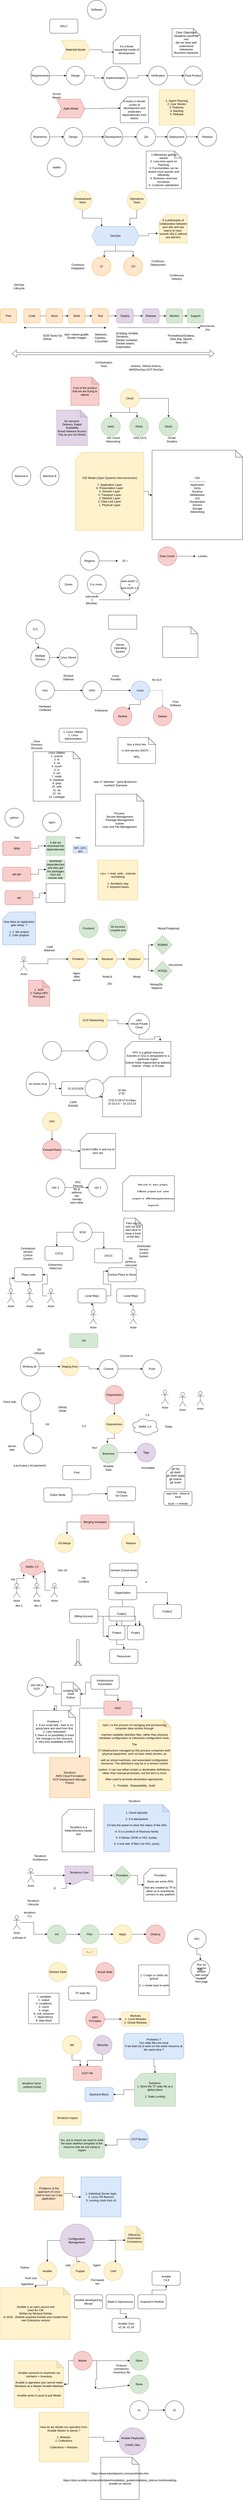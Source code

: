 <mxfile version="24.9.2">
  <diagram name="Page-1" id="V9nC6uB06fC6NqD5rrMz">
    <mxGraphModel dx="1644" dy="492" grid="1" gridSize="10" guides="1" tooltips="1" connect="1" arrows="1" fold="1" page="1" pageScale="1" pageWidth="850" pageHeight="1100" math="0" shadow="0">
      <root>
        <mxCell id="0" />
        <mxCell id="1" parent="0" />
        <mxCell id="ipwvJ3CoUn_DBF4NIo5Q-1" value="Software" style="ellipse;whiteSpace=wrap;html=1;aspect=fixed;" parent="1" vertex="1">
          <mxGeometry x="310" y="40" width="80" height="80" as="geometry" />
        </mxCell>
        <mxCell id="ipwvJ3CoUn_DBF4NIo5Q-2" value="SDLC" style="rounded=1;whiteSpace=wrap;html=1;" parent="1" vertex="1">
          <mxGeometry x="150" y="120" width="120" height="60" as="geometry" />
        </mxCell>
        <mxCell id="ipwvJ3CoUn_DBF4NIo5Q-3" value="" style="edgeStyle=orthogonalEdgeStyle;rounded=0;orthogonalLoop=1;jettySize=auto;html=1;" parent="1" source="ipwvJ3CoUn_DBF4NIo5Q-4" edge="1">
          <mxGeometry relative="1" as="geometry">
            <mxPoint x="425" y="260" as="targetPoint" />
          </mxGeometry>
        </mxCell>
        <mxCell id="ipwvJ3CoUn_DBF4NIo5Q-4" value="Waterfall Model" style="shape=step;perimeter=stepPerimeter;whiteSpace=wrap;html=1;fixedSize=1;fillColor=#fff2cc;strokeColor=#d6b656;" parent="1" vertex="1">
          <mxGeometry x="200" y="210" width="120" height="80" as="geometry" />
        </mxCell>
        <mxCell id="ipwvJ3CoUn_DBF4NIo5Q-5" value="it&#39;s a linear sequential model of development" style="shape=card;whiteSpace=wrap;html=1;" parent="1" vertex="1">
          <mxGeometry x="420" y="190" width="115" height="120" as="geometry" />
        </mxCell>
        <mxCell id="ipwvJ3CoUn_DBF4NIo5Q-11" value="" style="edgeStyle=orthogonalEdgeStyle;rounded=0;orthogonalLoop=1;jettySize=auto;html=1;" parent="1" source="ipwvJ3CoUn_DBF4NIo5Q-6" target="ipwvJ3CoUn_DBF4NIo5Q-7" edge="1">
          <mxGeometry relative="1" as="geometry" />
        </mxCell>
        <mxCell id="ipwvJ3CoUn_DBF4NIo5Q-6" value="Requirements" style="ellipse;whiteSpace=wrap;html=1;aspect=fixed;" parent="1" vertex="1">
          <mxGeometry x="70" y="320" width="80" height="80" as="geometry" />
        </mxCell>
        <mxCell id="ipwvJ3CoUn_DBF4NIo5Q-12" value="" style="edgeStyle=orthogonalEdgeStyle;rounded=0;orthogonalLoop=1;jettySize=auto;html=1;" parent="1" source="ipwvJ3CoUn_DBF4NIo5Q-7" target="ipwvJ3CoUn_DBF4NIo5Q-8" edge="1">
          <mxGeometry relative="1" as="geometry" />
        </mxCell>
        <mxCell id="ipwvJ3CoUn_DBF4NIo5Q-7" value="Design" style="ellipse;whiteSpace=wrap;html=1;aspect=fixed;" parent="1" vertex="1">
          <mxGeometry x="220" y="320" width="80" height="80" as="geometry" />
        </mxCell>
        <mxCell id="ipwvJ3CoUn_DBF4NIo5Q-13" value="" style="edgeStyle=orthogonalEdgeStyle;rounded=0;orthogonalLoop=1;jettySize=auto;html=1;" parent="1" source="ipwvJ3CoUn_DBF4NIo5Q-8" target="ipwvJ3CoUn_DBF4NIo5Q-9" edge="1">
          <mxGeometry relative="1" as="geometry" />
        </mxCell>
        <mxCell id="ipwvJ3CoUn_DBF4NIo5Q-8" value="Implementation" style="ellipse;whiteSpace=wrap;html=1;aspect=fixed;" parent="1" vertex="1">
          <mxGeometry x="380" y="320" width="100" height="100" as="geometry" />
        </mxCell>
        <mxCell id="ipwvJ3CoUn_DBF4NIo5Q-14" value="" style="edgeStyle=orthogonalEdgeStyle;rounded=0;orthogonalLoop=1;jettySize=auto;html=1;" parent="1" source="ipwvJ3CoUn_DBF4NIo5Q-9" target="ipwvJ3CoUn_DBF4NIo5Q-10" edge="1">
          <mxGeometry relative="1" as="geometry" />
        </mxCell>
        <mxCell id="ipwvJ3CoUn_DBF4NIo5Q-9" value="Verification" style="ellipse;whiteSpace=wrap;html=1;aspect=fixed;" parent="1" vertex="1">
          <mxGeometry x="570" y="320" width="80" height="80" as="geometry" />
        </mxCell>
        <mxCell id="ipwvJ3CoUn_DBF4NIo5Q-10" value="Final Product" style="ellipse;whiteSpace=wrap;html=1;aspect=fixed;" parent="1" vertex="1">
          <mxGeometry x="720" y="320" width="80" height="80" as="geometry" />
        </mxCell>
        <mxCell id="ipwvJ3CoUn_DBF4NIo5Q-15" value="Clear Objectives&lt;div&gt;Deadlines were not met&lt;/div&gt;&lt;div&gt;did not have well understood milestones&lt;/div&gt;&lt;div&gt;Business Impacted&lt;/div&gt;" style="shape=note;whiteSpace=wrap;html=1;backgroundOutline=1;darkOpacity=0.05;" parent="1" vertex="1">
          <mxGeometry x="670" y="160" width="120" height="120" as="geometry" />
        </mxCell>
        <mxCell id="ipwvJ3CoUn_DBF4NIo5Q-16" value="Agile Model" style="shape=step;perimeter=stepPerimeter;whiteSpace=wrap;html=1;fixedSize=1;fillColor=#f8cecc;strokeColor=#b85450;" parent="1" vertex="1">
          <mxGeometry x="180" y="460" width="120" height="80" as="geometry" />
        </mxCell>
        <mxCell id="ipwvJ3CoUn_DBF4NIo5Q-17" value="it works in shorter cycles of development and eradicates dependencies from teams" style="shape=card;whiteSpace=wrap;html=1;" parent="1" vertex="1">
          <mxGeometry x="450" y="450" width="120" height="110" as="geometry" />
        </mxCell>
        <mxCell id="ipwvJ3CoUn_DBF4NIo5Q-18" style="edgeStyle=orthogonalEdgeStyle;rounded=0;orthogonalLoop=1;jettySize=auto;html=1;entryX=0.006;entryY=0.439;entryDx=0;entryDy=0;entryPerimeter=0;" parent="1" source="ipwvJ3CoUn_DBF4NIo5Q-16" target="ipwvJ3CoUn_DBF4NIo5Q-17" edge="1">
          <mxGeometry relative="1" as="geometry" />
        </mxCell>
        <mxCell id="ipwvJ3CoUn_DBF4NIo5Q-25" value="" style="edgeStyle=orthogonalEdgeStyle;rounded=0;orthogonalLoop=1;jettySize=auto;html=1;" parent="1" source="ipwvJ3CoUn_DBF4NIo5Q-19" target="ipwvJ3CoUn_DBF4NIo5Q-20" edge="1">
          <mxGeometry relative="1" as="geometry" />
        </mxCell>
        <mxCell id="ipwvJ3CoUn_DBF4NIo5Q-19" value="Brainstrom" style="ellipse;whiteSpace=wrap;html=1;aspect=fixed;" parent="1" vertex="1">
          <mxGeometry x="70" y="580" width="80" height="80" as="geometry" />
        </mxCell>
        <mxCell id="ipwvJ3CoUn_DBF4NIo5Q-26" value="" style="edgeStyle=orthogonalEdgeStyle;rounded=0;orthogonalLoop=1;jettySize=auto;html=1;" parent="1" source="ipwvJ3CoUn_DBF4NIo5Q-20" target="ipwvJ3CoUn_DBF4NIo5Q-21" edge="1">
          <mxGeometry relative="1" as="geometry" />
        </mxCell>
        <mxCell id="ipwvJ3CoUn_DBF4NIo5Q-20" value="Design" style="ellipse;whiteSpace=wrap;html=1;aspect=fixed;" parent="1" vertex="1">
          <mxGeometry x="210" y="580" width="80" height="80" as="geometry" />
        </mxCell>
        <mxCell id="ipwvJ3CoUn_DBF4NIo5Q-27" value="" style="edgeStyle=orthogonalEdgeStyle;rounded=0;orthogonalLoop=1;jettySize=auto;html=1;" parent="1" source="ipwvJ3CoUn_DBF4NIo5Q-21" target="ipwvJ3CoUn_DBF4NIo5Q-22" edge="1">
          <mxGeometry relative="1" as="geometry" />
        </mxCell>
        <mxCell id="ipwvJ3CoUn_DBF4NIo5Q-21" value="Development" style="ellipse;whiteSpace=wrap;html=1;aspect=fixed;" parent="1" vertex="1">
          <mxGeometry x="380" y="580" width="80" height="80" as="geometry" />
        </mxCell>
        <mxCell id="ipwvJ3CoUn_DBF4NIo5Q-28" value="" style="edgeStyle=orthogonalEdgeStyle;rounded=0;orthogonalLoop=1;jettySize=auto;html=1;" parent="1" source="ipwvJ3CoUn_DBF4NIo5Q-22" target="ipwvJ3CoUn_DBF4NIo5Q-23" edge="1">
          <mxGeometry relative="1" as="geometry" />
        </mxCell>
        <mxCell id="ipwvJ3CoUn_DBF4NIo5Q-22" value="QA" style="ellipse;whiteSpace=wrap;html=1;aspect=fixed;" parent="1" vertex="1">
          <mxGeometry x="520" y="580" width="80" height="80" as="geometry" />
        </mxCell>
        <mxCell id="ipwvJ3CoUn_DBF4NIo5Q-29" value="" style="edgeStyle=orthogonalEdgeStyle;rounded=0;orthogonalLoop=1;jettySize=auto;html=1;" parent="1" source="ipwvJ3CoUn_DBF4NIo5Q-23" target="ipwvJ3CoUn_DBF4NIo5Q-24" edge="1">
          <mxGeometry relative="1" as="geometry" />
        </mxCell>
        <mxCell id="ipwvJ3CoUn_DBF4NIo5Q-23" value="Deployment" style="ellipse;whiteSpace=wrap;html=1;aspect=fixed;" parent="1" vertex="1">
          <mxGeometry x="650" y="580" width="80" height="80" as="geometry" />
        </mxCell>
        <mxCell id="ipwvJ3CoUn_DBF4NIo5Q-24" value="Release" style="ellipse;whiteSpace=wrap;html=1;aspect=fixed;" parent="1" vertex="1">
          <mxGeometry x="780" y="580" width="80" height="80" as="geometry" />
        </mxCell>
        <mxCell id="ipwvJ3CoUn_DBF4NIo5Q-30" value="1. Sprint Planning&lt;div&gt;2. User Stories&lt;/div&gt;&lt;div&gt;3. Features.&lt;/div&gt;&lt;div&gt;4. Backlog&lt;/div&gt;&lt;div&gt;5. Release&lt;/div&gt;" style="whiteSpace=wrap;html=1;aspect=fixed;fillColor=#fff2cc;strokeColor=#d6b656;" parent="1" vertex="1">
          <mxGeometry x="615" y="420" width="150" height="150" as="geometry" />
        </mxCell>
        <mxCell id="ipwvJ3CoUn_DBF4NIo5Q-31" value="Scrum Master" style="text;html=1;align=center;verticalAlign=middle;whiteSpace=wrap;rounded=0;" parent="1" vertex="1">
          <mxGeometry x="150" y="430" width="60" height="30" as="geometry" />
        </mxCell>
        <mxCell id="ipwvJ3CoUn_DBF4NIo5Q-32" value="Netflix" style="ellipse;whiteSpace=wrap;html=1;aspect=fixed;" parent="1" vertex="1">
          <mxGeometry x="140" y="710" width="80" height="80" as="geometry" />
        </mxCell>
        <mxCell id="ipwvJ3CoUn_DBF4NIo5Q-33" value="1.Milestones getting solved.&lt;div&gt;2. Less time spent on Planning.&lt;/div&gt;&lt;div&gt;3. Functionlities can be tested much quicker and efficiently.&lt;/div&gt;&lt;div&gt;4. Business revenues increases.&lt;/div&gt;&lt;div&gt;5. Customer satisfaction&lt;/div&gt;" style="shape=note;whiteSpace=wrap;html=1;backgroundOutline=1;darkOpacity=0.05;" parent="1" vertex="1">
          <mxGeometry x="560" y="680" width="150" height="160" as="geometry" />
        </mxCell>
        <mxCell id="ipwvJ3CoUn_DBF4NIo5Q-34" value="Development Team" style="ellipse;whiteSpace=wrap;html=1;aspect=fixed;fillColor=#fff2cc;strokeColor=#d6b656;" parent="1" vertex="1">
          <mxGeometry x="250" y="850" width="80" height="80" as="geometry" />
        </mxCell>
        <mxCell id="ipwvJ3CoUn_DBF4NIo5Q-35" value="&lt;span&gt;&lt;/span&gt;" style="text;whiteSpace=wrap;html=1;" parent="1" vertex="1">
          <mxGeometry x="490" y="850" width="30" height="20" as="geometry" />
        </mxCell>
        <mxCell id="ipwvJ3CoUn_DBF4NIo5Q-36" value="Operations&lt;div&gt;Team&lt;/div&gt;" style="ellipse;whiteSpace=wrap;html=1;aspect=fixed;fillColor=#fff2cc;strokeColor=#d6b656;" parent="1" vertex="1">
          <mxGeometry x="480" y="850" width="80" height="80" as="geometry" />
        </mxCell>
        <mxCell id="ipwvJ3CoUn_DBF4NIo5Q-49" style="edgeStyle=orthogonalEdgeStyle;rounded=0;orthogonalLoop=1;jettySize=auto;html=1;" parent="1" source="ipwvJ3CoUn_DBF4NIo5Q-37" edge="1">
          <mxGeometry relative="1" as="geometry">
            <mxPoint x="610" y="1030" as="targetPoint" />
          </mxGeometry>
        </mxCell>
        <mxCell id="ipwvJ3CoUn_DBF4NIo5Q-53" style="edgeStyle=orthogonalEdgeStyle;rounded=0;orthogonalLoop=1;jettySize=auto;html=1;" parent="1" source="ipwvJ3CoUn_DBF4NIo5Q-37" target="ipwvJ3CoUn_DBF4NIo5Q-51" edge="1">
          <mxGeometry relative="1" as="geometry" />
        </mxCell>
        <mxCell id="ipwvJ3CoUn_DBF4NIo5Q-37" value="DevOps" style="shape=hexagon;perimeter=hexagonPerimeter2;whiteSpace=wrap;html=1;fixedSize=1;fillColor=#dae8fc;strokeColor=#6c8ebf;" parent="1" vertex="1">
          <mxGeometry x="330" y="1000" width="200" height="80" as="geometry" />
        </mxCell>
        <mxCell id="ipwvJ3CoUn_DBF4NIo5Q-46" style="edgeStyle=orthogonalEdgeStyle;rounded=0;orthogonalLoop=1;jettySize=auto;html=1;entryX=0.804;entryY=-0.039;entryDx=0;entryDy=0;entryPerimeter=0;" parent="1" source="ipwvJ3CoUn_DBF4NIo5Q-36" target="ipwvJ3CoUn_DBF4NIo5Q-37" edge="1">
          <mxGeometry relative="1" as="geometry" />
        </mxCell>
        <mxCell id="ipwvJ3CoUn_DBF4NIo5Q-47" style="edgeStyle=orthogonalEdgeStyle;rounded=0;orthogonalLoop=1;jettySize=auto;html=1;entryX=0.204;entryY=0.007;entryDx=0;entryDy=0;entryPerimeter=0;" parent="1" source="ipwvJ3CoUn_DBF4NIo5Q-34" target="ipwvJ3CoUn_DBF4NIo5Q-37" edge="1">
          <mxGeometry relative="1" as="geometry" />
        </mxCell>
        <mxCell id="ipwvJ3CoUn_DBF4NIo5Q-48" value="It a philosophy of collaboration between your dev and ops teams to have&amp;nbsp; smooth SDLC without any barriers" style="shape=card;whiteSpace=wrap;html=1;fillColor=#fff2cc;strokeColor=#d6b656;" parent="1" vertex="1">
          <mxGeometry x="615" y="950" width="120" height="120" as="geometry" />
        </mxCell>
        <mxCell id="ipwvJ3CoUn_DBF4NIo5Q-50" value="CI" style="ellipse;whiteSpace=wrap;html=1;aspect=fixed;fillColor=#ffe6cc;strokeColor=#d79b00;" parent="1" vertex="1">
          <mxGeometry x="330" y="1130" width="80" height="80" as="geometry" />
        </mxCell>
        <mxCell id="ipwvJ3CoUn_DBF4NIo5Q-51" value="CD" style="ellipse;whiteSpace=wrap;html=1;aspect=fixed;fillColor=#ffe6cc;strokeColor=#d79b00;" parent="1" vertex="1">
          <mxGeometry x="465" y="1130" width="80" height="80" as="geometry" />
        </mxCell>
        <mxCell id="ipwvJ3CoUn_DBF4NIo5Q-52" style="edgeStyle=orthogonalEdgeStyle;rounded=0;orthogonalLoop=1;jettySize=auto;html=1;entryX=0.649;entryY=0.021;entryDx=0;entryDy=0;entryPerimeter=0;" parent="1" source="ipwvJ3CoUn_DBF4NIo5Q-37" target="ipwvJ3CoUn_DBF4NIo5Q-50" edge="1">
          <mxGeometry relative="1" as="geometry" />
        </mxCell>
        <mxCell id="ipwvJ3CoUn_DBF4NIo5Q-54" value="Continous Integration" style="text;html=1;align=center;verticalAlign=middle;whiteSpace=wrap;rounded=0;" parent="1" vertex="1">
          <mxGeometry x="240" y="1155" width="60" height="30" as="geometry" />
        </mxCell>
        <mxCell id="ipwvJ3CoUn_DBF4NIo5Q-55" value="Continous Deployment" style="text;html=1;align=center;verticalAlign=middle;whiteSpace=wrap;rounded=0;" parent="1" vertex="1">
          <mxGeometry x="580" y="1140" width="60" height="30" as="geometry" />
        </mxCell>
        <mxCell id="ipwvJ3CoUn_DBF4NIo5Q-56" value="DevOps Lifecycle" style="text;html=1;align=center;verticalAlign=middle;whiteSpace=wrap;rounded=0;" parent="1" vertex="1">
          <mxGeometry x="-10" y="1240" width="60" height="30" as="geometry" />
        </mxCell>
        <mxCell id="ipwvJ3CoUn_DBF4NIo5Q-57" value="Plan" style="rounded=1;whiteSpace=wrap;html=1;fillColor=#ffe6cc;strokeColor=#d79b00;" parent="1" vertex="1">
          <mxGeometry x="-60" y="1350" width="70" height="60" as="geometry" />
        </mxCell>
        <mxCell id="ipwvJ3CoUn_DBF4NIo5Q-58" value="" style="edgeStyle=orthogonalEdgeStyle;rounded=0;orthogonalLoop=1;jettySize=auto;html=1;" parent="1" source="ipwvJ3CoUn_DBF4NIo5Q-59" target="ipwvJ3CoUn_DBF4NIo5Q-67" edge="1">
          <mxGeometry relative="1" as="geometry" />
        </mxCell>
        <mxCell id="ipwvJ3CoUn_DBF4NIo5Q-59" value="Code" style="rounded=1;whiteSpace=wrap;html=1;fillColor=#ffe6cc;strokeColor=#d79b00;" parent="1" vertex="1">
          <mxGeometry x="40" y="1350" width="70" height="60" as="geometry" />
        </mxCell>
        <mxCell id="ipwvJ3CoUn_DBF4NIo5Q-60" value="" style="edgeStyle=orthogonalEdgeStyle;rounded=0;orthogonalLoop=1;jettySize=auto;html=1;" parent="1" source="ipwvJ3CoUn_DBF4NIo5Q-61" target="ipwvJ3CoUn_DBF4NIo5Q-67" edge="1">
          <mxGeometry relative="1" as="geometry" />
        </mxCell>
        <mxCell id="ipwvJ3CoUn_DBF4NIo5Q-61" value="Store" style="rounded=1;whiteSpace=wrap;html=1;fillColor=#ffe6cc;strokeColor=#d79b00;" parent="1" vertex="1">
          <mxGeometry x="135" y="1350" width="70" height="60" as="geometry" />
        </mxCell>
        <mxCell id="ipwvJ3CoUn_DBF4NIo5Q-62" value="" style="edgeStyle=orthogonalEdgeStyle;rounded=0;orthogonalLoop=1;jettySize=auto;html=1;" parent="1" source="ipwvJ3CoUn_DBF4NIo5Q-63" target="ipwvJ3CoUn_DBF4NIo5Q-71" edge="1">
          <mxGeometry relative="1" as="geometry" />
        </mxCell>
        <mxCell id="ipwvJ3CoUn_DBF4NIo5Q-63" value="Release" style="rounded=1;whiteSpace=wrap;html=1;fillColor=#e1d5e7;strokeColor=#9673a6;" parent="1" vertex="1">
          <mxGeometry x="545" y="1350" width="70" height="60" as="geometry" />
        </mxCell>
        <mxCell id="ipwvJ3CoUn_DBF4NIo5Q-64" value="" style="edgeStyle=orthogonalEdgeStyle;rounded=0;orthogonalLoop=1;jettySize=auto;html=1;" parent="1" source="ipwvJ3CoUn_DBF4NIo5Q-65" target="ipwvJ3CoUn_DBF4NIo5Q-63" edge="1">
          <mxGeometry relative="1" as="geometry" />
        </mxCell>
        <mxCell id="ipwvJ3CoUn_DBF4NIo5Q-65" value="Deploy" style="rounded=1;whiteSpace=wrap;html=1;fillColor=#e1d5e7;strokeColor=#9673a6;" parent="1" vertex="1">
          <mxGeometry x="435" y="1350" width="70" height="60" as="geometry" />
        </mxCell>
        <mxCell id="ipwvJ3CoUn_DBF4NIo5Q-66" value="" style="edgeStyle=orthogonalEdgeStyle;rounded=0;orthogonalLoop=1;jettySize=auto;html=1;" parent="1" source="ipwvJ3CoUn_DBF4NIo5Q-67" target="ipwvJ3CoUn_DBF4NIo5Q-69" edge="1">
          <mxGeometry relative="1" as="geometry" />
        </mxCell>
        <mxCell id="ipwvJ3CoUn_DBF4NIo5Q-67" value="Build" style="rounded=1;whiteSpace=wrap;html=1;fillColor=#ffe6cc;strokeColor=#d79b00;" parent="1" vertex="1">
          <mxGeometry x="230" y="1350" width="70" height="60" as="geometry" />
        </mxCell>
        <mxCell id="ipwvJ3CoUn_DBF4NIo5Q-68" value="" style="edgeStyle=orthogonalEdgeStyle;rounded=0;orthogonalLoop=1;jettySize=auto;html=1;" parent="1" source="ipwvJ3CoUn_DBF4NIo5Q-69" target="ipwvJ3CoUn_DBF4NIo5Q-65" edge="1">
          <mxGeometry relative="1" as="geometry" />
        </mxCell>
        <mxCell id="ipwvJ3CoUn_DBF4NIo5Q-69" value="Test" style="rounded=1;whiteSpace=wrap;html=1;fillColor=#ffe6cc;strokeColor=#d79b00;" parent="1" vertex="1">
          <mxGeometry x="330" y="1350" width="70" height="60" as="geometry" />
        </mxCell>
        <mxCell id="ipwvJ3CoUn_DBF4NIo5Q-70" value="" style="edgeStyle=orthogonalEdgeStyle;rounded=0;orthogonalLoop=1;jettySize=auto;html=1;" parent="1" source="ipwvJ3CoUn_DBF4NIo5Q-71" target="ipwvJ3CoUn_DBF4NIo5Q-72" edge="1">
          <mxGeometry relative="1" as="geometry" />
        </mxCell>
        <mxCell id="ipwvJ3CoUn_DBF4NIo5Q-71" value="Monitor" style="rounded=1;whiteSpace=wrap;html=1;fillColor=#d5e8d4;strokeColor=#82b366;" parent="1" vertex="1">
          <mxGeometry x="645" y="1350" width="70" height="60" as="geometry" />
        </mxCell>
        <mxCell id="ipwvJ3CoUn_DBF4NIo5Q-72" value="Support" style="rounded=1;whiteSpace=wrap;html=1;fillColor=#d5e8d4;strokeColor=#82b366;" parent="1" vertex="1">
          <mxGeometry x="735" y="1350" width="70" height="60" as="geometry" />
        </mxCell>
        <mxCell id="ipwvJ3CoUn_DBF4NIo5Q-73" value="" style="endArrow=classic;startArrow=classic;html=1;rounded=0;" parent="1" edge="1">
          <mxGeometry width="50" height="50" relative="1" as="geometry">
            <mxPoint x="40" y="1430" as="sourcePoint" />
            <mxPoint x="390" y="1430" as="targetPoint" />
          </mxGeometry>
        </mxCell>
        <mxCell id="ipwvJ3CoUn_DBF4NIo5Q-74" value="" style="endArrow=classic;html=1;rounded=0;entryX=0;entryY=0.5;entryDx=0;entryDy=0;" parent="1" target="ipwvJ3CoUn_DBF4NIo5Q-79" edge="1">
          <mxGeometry width="50" height="50" relative="1" as="geometry">
            <mxPoint x="440" y="1430" as="sourcePoint" />
            <mxPoint x="620" y="1430" as="targetPoint" />
          </mxGeometry>
        </mxCell>
        <mxCell id="ipwvJ3CoUn_DBF4NIo5Q-75" value="&lt;span style=&quot;color: rgb(0, 0, 0); font-family: Helvetica; font-size: 12px; font-style: normal; font-variant-ligatures: normal; font-variant-caps: normal; font-weight: 400; letter-spacing: normal; orphans: 2; text-align: center; text-indent: 0px; text-transform: none; widows: 2; word-spacing: 0px; -webkit-text-stroke-width: 0px; white-space: normal; background-color: rgb(251, 251, 251); text-decoration-thickness: initial; text-decoration-style: initial; text-decoration-color: initial; display: inline !important; float: none;&quot;&gt;SCM Tools/ Git , Github&lt;/span&gt;" style="text;whiteSpace=wrap;html=1;" parent="1" vertex="1">
          <mxGeometry x="120" y="1450" width="100" height="40" as="geometry" />
        </mxCell>
        <mxCell id="ipwvJ3CoUn_DBF4NIo5Q-76" value="&lt;span style=&quot;color: rgb(0, 0, 0); font-family: Helvetica; font-size: 12px; font-style: normal; font-variant-ligatures: normal; font-variant-caps: normal; font-weight: 400; letter-spacing: normal; orphans: 2; text-align: center; text-indent: 0px; text-transform: none; widows: 2; word-spacing: 0px; -webkit-text-stroke-width: 0px; white-space: normal; background-color: rgb(251, 251, 251); text-decoration-thickness: initial; text-decoration-style: initial; text-decoration-color: initial; display: inline !important; float: none;&quot;&gt;npm, maven,gradle,&lt;/span&gt;&lt;div style=&quot;forced-color-adjust: none; color: rgb(0, 0, 0); font-family: Helvetica; font-size: 12px; font-style: normal; font-variant-ligatures: normal; font-variant-caps: normal; font-weight: 400; letter-spacing: normal; orphans: 2; text-align: center; text-indent: 0px; text-transform: none; widows: 2; word-spacing: 0px; -webkit-text-stroke-width: 0px; white-space: normal; background-color: rgb(251, 251, 251); text-decoration-thickness: initial; text-decoration-style: initial; text-decoration-color: initial;&quot;&gt;Docker images&lt;/div&gt;" style="text;whiteSpace=wrap;html=1;" parent="1" vertex="1">
          <mxGeometry x="210" y="1445" width="140" height="50" as="geometry" />
        </mxCell>
        <mxCell id="ipwvJ3CoUn_DBF4NIo5Q-77" value="&lt;span style=&quot;color: rgb(0, 0, 0); font-family: Helvetica; font-size: 12px; font-style: normal; font-variant-ligatures: normal; font-variant-caps: normal; font-weight: 400; letter-spacing: normal; orphans: 2; text-align: center; text-indent: 0px; text-transform: none; widows: 2; word-spacing: 0px; -webkit-text-stroke-width: 0px; white-space: normal; background-color: rgb(251, 251, 251); text-decoration-thickness: initial; text-decoration-style: initial; text-decoration-color: initial; display: inline !important; float: none;&quot;&gt;Selenium, Cypress, Cucumber&lt;/span&gt;" style="text;whiteSpace=wrap;html=1;" parent="1" vertex="1">
          <mxGeometry x="340" y="1445" width="80" height="50" as="geometry" />
        </mxCell>
        <mxCell id="ipwvJ3CoUn_DBF4NIo5Q-78" value="&lt;span style=&quot;color: rgb(0, 0, 0); font-family: Helvetica; font-size: 12px; font-style: normal; font-variant-ligatures: normal; font-variant-caps: normal; font-weight: 400; letter-spacing: normal; orphans: 2; text-align: center; text-indent: 0px; text-transform: none; widows: 2; word-spacing: 0px; -webkit-text-stroke-width: 0px; white-space: normal; background-color: rgb(251, 251, 251); text-decoration-thickness: initial; text-decoration-style: initial; text-decoration-color: initial; display: inline !important; float: none;&quot;&gt;Prometheus/Grafana,&lt;/span&gt;&lt;div style=&quot;forced-color-adjust: none; color: rgb(0, 0, 0); font-family: Helvetica; font-size: 12px; font-style: normal; font-variant-ligatures: normal; font-variant-caps: normal; font-weight: 400; letter-spacing: normal; orphans: 2; text-align: center; text-indent: 0px; text-transform: none; widows: 2; word-spacing: 0px; -webkit-text-stroke-width: 0px; white-space: normal; background-color: rgb(251, 251, 251); text-decoration-thickness: initial; text-decoration-style: initial; text-decoration-color: initial;&quot;&gt;Data dog, Splunk , New relic&lt;/div&gt;" style="text;whiteSpace=wrap;html=1;" parent="1" vertex="1">
          <mxGeometry x="650" y="1450" width="120" height="60" as="geometry" />
        </mxCell>
        <mxCell id="ipwvJ3CoUn_DBF4NIo5Q-79" value="Servicenow, Jira" style="text;html=1;align=center;verticalAlign=middle;whiteSpace=wrap;rounded=0;" parent="1" vertex="1">
          <mxGeometry x="790" y="1415" width="60" height="30" as="geometry" />
        </mxCell>
        <mxCell id="ipwvJ3CoUn_DBF4NIo5Q-80" value="&lt;span style=&quot;color: rgb(0, 0, 0); font-family: Helvetica; font-size: 12px; font-style: normal; font-variant-ligatures: normal; font-variant-caps: normal; font-weight: 400; letter-spacing: normal; orphans: 2; text-align: center; text-indent: 0px; text-transform: none; widows: 2; word-spacing: 0px; -webkit-text-stroke-width: 0px; white-space: normal; background-color: rgb(251, 251, 251); text-decoration-thickness: initial; text-decoration-style: initial; text-decoration-color: initial; display: inline !important; float: none;&quot;&gt;Scripting, Ansible, Terraform,&lt;/span&gt;&lt;br style=&quot;forced-color-adjust: none; color: rgb(0, 0, 0); font-family: Helvetica; font-size: 12px; font-style: normal; font-variant-ligatures: normal; font-variant-caps: normal; font-weight: 400; letter-spacing: normal; orphans: 2; text-align: center; text-indent: 0px; text-transform: none; widows: 2; word-spacing: 0px; -webkit-text-stroke-width: 0px; white-space: normal; background-color: rgb(251, 251, 251); text-decoration-thickness: initial; text-decoration-style: initial; text-decoration-color: initial;&quot;&gt;&lt;span style=&quot;color: rgb(0, 0, 0); font-family: Helvetica; font-size: 12px; font-style: normal; font-variant-ligatures: normal; font-variant-caps: normal; font-weight: 400; letter-spacing: normal; orphans: 2; text-align: center; text-indent: 0px; text-transform: none; widows: 2; word-spacing: 0px; -webkit-text-stroke-width: 0px; white-space: normal; background-color: rgb(251, 251, 251); text-decoration-thickness: initial; text-decoration-style: initial; text-decoration-color: initial; display: inline !important; float: none;&quot;&gt;Docker container, Docker-swarm, Kubernetes&lt;/span&gt;" style="text;whiteSpace=wrap;html=1;" parent="1" vertex="1">
          <mxGeometry x="430" y="1440" width="120" height="80" as="geometry" />
        </mxCell>
        <mxCell id="ipwvJ3CoUn_DBF4NIo5Q-81" value="Orchestration Tools" style="text;html=1;align=center;verticalAlign=middle;whiteSpace=wrap;rounded=0;" parent="1" vertex="1">
          <mxGeometry x="350" y="1570" width="60" height="30" as="geometry" />
        </mxCell>
        <mxCell id="ipwvJ3CoUn_DBF4NIo5Q-82" value="" style="shape=flexArrow;endArrow=classic;startArrow=classic;html=1;rounded=0;" parent="1" edge="1">
          <mxGeometry width="100" height="100" relative="1" as="geometry">
            <mxPoint x="-10" y="1540" as="sourcePoint" />
            <mxPoint x="850" y="1540" as="targetPoint" />
          </mxGeometry>
        </mxCell>
        <mxCell id="ipwvJ3CoUn_DBF4NIo5Q-83" value="Jenkins, GitHub Actions, AWSDevOps,GCP DevOps" style="text;html=1;align=center;verticalAlign=middle;whiteSpace=wrap;rounded=0;" parent="1" vertex="1">
          <mxGeometry x="480" y="1580" width="160" height="40" as="geometry" />
        </mxCell>
        <mxCell id="ipwvJ3CoUn_DBF4NIo5Q-84" value="Continuous Delivery" style="text;html=1;align=center;verticalAlign=middle;whiteSpace=wrap;rounded=0;" parent="1" vertex="1">
          <mxGeometry x="660" y="1200" width="60" height="30" as="geometry" />
        </mxCell>
        <mxCell id="ipwvJ3CoUn_DBF4NIo5Q-85" value="Cost of the product that we are trying to deliver" style="shape=note;whiteSpace=wrap;html=1;backgroundOutline=1;darkOpacity=0.05;fillColor=#f8cecc;strokeColor=#b85450;" parent="1" vertex="1">
          <mxGeometry x="240" y="1640" width="120" height="120" as="geometry" />
        </mxCell>
        <mxCell id="ipwvJ3CoUn_DBF4NIo5Q-92" style="edgeStyle=orthogonalEdgeStyle;rounded=0;orthogonalLoop=1;jettySize=auto;html=1;entryX=0.5;entryY=0;entryDx=0;entryDy=0;" parent="1" source="ipwvJ3CoUn_DBF4NIo5Q-86" target="ipwvJ3CoUn_DBF4NIo5Q-89" edge="1">
          <mxGeometry relative="1" as="geometry" />
        </mxCell>
        <mxCell id="ipwvJ3CoUn_DBF4NIo5Q-94" style="edgeStyle=orthogonalEdgeStyle;rounded=0;orthogonalLoop=1;jettySize=auto;html=1;entryX=0.5;entryY=0;entryDx=0;entryDy=0;" parent="1" source="ipwvJ3CoUn_DBF4NIo5Q-86" target="ipwvJ3CoUn_DBF4NIo5Q-91" edge="1">
          <mxGeometry relative="1" as="geometry" />
        </mxCell>
        <mxCell id="ipwvJ3CoUn_DBF4NIo5Q-86" value="Cloud" style="ellipse;whiteSpace=wrap;html=1;aspect=fixed;fillColor=#fff2cc;strokeColor=#d6b656;" parent="1" vertex="1">
          <mxGeometry x="450" y="1690" width="80" height="80" as="geometry" />
        </mxCell>
        <mxCell id="ipwvJ3CoUn_DBF4NIo5Q-88" value="On demand&amp;nbsp;&lt;div&gt;Delivery. Rapid&lt;/div&gt;&lt;div&gt;&amp;nbsp;Scalability.&lt;br style=&quot;border-color: var(--border-color);&quot;&gt;Broad Network Access&lt;/div&gt;&lt;div&gt;Pay as you Go Model&lt;/div&gt;" style="shape=note;whiteSpace=wrap;html=1;backgroundOutline=1;darkOpacity=0.05;fillColor=#e1d5e7;strokeColor=#9673a6;" parent="1" vertex="1">
          <mxGeometry x="180" y="1780" width="130" height="150" as="geometry" />
        </mxCell>
        <mxCell id="ipwvJ3CoUn_DBF4NIo5Q-89" value="IAAS" style="ellipse;whiteSpace=wrap;html=1;aspect=fixed;fillColor=#d5e8d4;strokeColor=#82b366;" parent="1" vertex="1">
          <mxGeometry x="370" y="1810" width="80" height="80" as="geometry" />
        </mxCell>
        <mxCell id="ipwvJ3CoUn_DBF4NIo5Q-90" value="PAAS" style="ellipse;whiteSpace=wrap;html=1;aspect=fixed;fillColor=#d5e8d4;strokeColor=#82b366;" parent="1" vertex="1">
          <mxGeometry x="490" y="1810" width="80" height="80" as="geometry" />
        </mxCell>
        <mxCell id="ipwvJ3CoUn_DBF4NIo5Q-91" value="SAAS" style="ellipse;whiteSpace=wrap;html=1;aspect=fixed;fillColor=#d5e8d4;strokeColor=#82b366;" parent="1" vertex="1">
          <mxGeometry x="615" y="1810" width="80" height="80" as="geometry" />
        </mxCell>
        <mxCell id="ipwvJ3CoUn_DBF4NIo5Q-93" style="edgeStyle=orthogonalEdgeStyle;rounded=0;orthogonalLoop=1;jettySize=auto;html=1;entryX=0.394;entryY=0.012;entryDx=0;entryDy=0;entryPerimeter=0;" parent="1" source="ipwvJ3CoUn_DBF4NIo5Q-86" target="ipwvJ3CoUn_DBF4NIo5Q-90" edge="1">
          <mxGeometry relative="1" as="geometry" />
        </mxCell>
        <mxCell id="ipwvJ3CoUn_DBF4NIo5Q-99" value="" style="edgeStyle=orthogonalEdgeStyle;rounded=0;orthogonalLoop=1;jettySize=auto;html=1;" parent="1" source="ipwvJ3CoUn_DBF4NIo5Q-95" target="ipwvJ3CoUn_DBF4NIo5Q-98" edge="1">
          <mxGeometry relative="1" as="geometry" />
        </mxCell>
        <mxCell id="ipwvJ3CoUn_DBF4NIo5Q-95" value="OSI Model (Open Systems Interconnection)&lt;div&gt;&lt;br&gt;&lt;div&gt;7. Application Layer&lt;br&gt;&lt;div&gt;6. Presentation Layer&lt;/div&gt;&lt;div&gt;5. Session Layer&lt;/div&gt;&lt;div&gt;4. Transport Layer&lt;/div&gt;&lt;div&gt;3. Network Layer&lt;/div&gt;&lt;div&gt;2. Data Link Layer&lt;/div&gt;&lt;div&gt;1. Physical Layer&lt;/div&gt;&lt;/div&gt;&lt;/div&gt;" style="shape=card;whiteSpace=wrap;html=1;fillColor=#fff2cc;strokeColor=#d6b656;" parent="1" vertex="1">
          <mxGeometry x="260" y="1960" width="290" height="330" as="geometry" />
        </mxCell>
        <mxCell id="ipwvJ3CoUn_DBF4NIo5Q-96" value="Machine A" style="ellipse;whiteSpace=wrap;html=1;aspect=fixed;" parent="1" vertex="1">
          <mxGeometry x="-10" y="2020" width="80" height="80" as="geometry" />
        </mxCell>
        <mxCell id="ipwvJ3CoUn_DBF4NIo5Q-97" value="Machine B" style="ellipse;whiteSpace=wrap;html=1;aspect=fixed;" parent="1" vertex="1">
          <mxGeometry x="110" y="2020" width="80" height="80" as="geometry" />
        </mxCell>
        <mxCell id="ipwvJ3CoUn_DBF4NIo5Q-98" value="OSI&lt;br&gt;------------------&lt;br&gt;Application&lt;br style=&quot;border-color: var(--border-color);&quot;&gt;DATa&lt;br style=&quot;border-color: var(--border-color);&quot;&gt;Runtime&lt;br style=&quot;border-color: var(--border-color);&quot;&gt;Middleware&lt;br style=&quot;border-color: var(--border-color);&quot;&gt;&lt;i&gt;O/S&lt;br style=&quot;border-color: var(--border-color);&quot;&gt;Virtualization&lt;br style=&quot;border-color: var(--border-color);&quot;&gt;Servers&lt;br style=&quot;border-color: var(--border-color);&quot;&gt;Storage&lt;br style=&quot;border-color: var(--border-color);&quot;&gt;Networking&lt;/i&gt;" style="shape=note;whiteSpace=wrap;html=1;backgroundOutline=1;darkOpacity=0.05;" parent="1" vertex="1">
          <mxGeometry x="585" y="1950" width="385" height="380" as="geometry" />
        </mxCell>
        <mxCell id="ipwvJ3CoUn_DBF4NIo5Q-100" value="VM, Cloud Networking" style="text;html=1;align=center;verticalAlign=middle;whiteSpace=wrap;rounded=0;" parent="1" vertex="1">
          <mxGeometry x="390" y="1890" width="60" height="30" as="geometry" />
        </mxCell>
        <mxCell id="ipwvJ3CoUn_DBF4NIo5Q-101" value="GKE,GCS, .." style="text;html=1;align=center;verticalAlign=middle;whiteSpace=wrap;rounded=0;" parent="1" vertex="1">
          <mxGeometry x="505" y="1890" width="60" height="30" as="geometry" />
        </mxCell>
        <mxCell id="ipwvJ3CoUn_DBF4NIo5Q-102" value="Gmail, Dropbox" style="text;html=1;align=center;verticalAlign=middle;whiteSpace=wrap;rounded=0;" parent="1" vertex="1">
          <mxGeometry x="640" y="1890" width="60" height="30" as="geometry" />
        </mxCell>
        <mxCell id="ipwvJ3CoUn_DBF4NIo5Q-103" value="Regions" style="ellipse;whiteSpace=wrap;html=1;aspect=fixed;" parent="1" vertex="1">
          <mxGeometry x="280" y="2380" width="80" height="80" as="geometry" />
        </mxCell>
        <mxCell id="ipwvJ3CoUn_DBF4NIo5Q-104" value="Data Center" style="ellipse;whiteSpace=wrap;html=1;aspect=fixed;fillColor=#f8cecc;strokeColor=#b85450;" parent="1" vertex="1">
          <mxGeometry x="610" y="2360" width="80" height="80" as="geometry" />
        </mxCell>
        <mxCell id="ipwvJ3CoUn_DBF4NIo5Q-105" value="London" style="text;html=1;align=center;verticalAlign=middle;whiteSpace=wrap;rounded=0;" parent="1" vertex="1">
          <mxGeometry x="770" y="2385" width="60" height="30" as="geometry" />
        </mxCell>
        <mxCell id="ipwvJ3CoUn_DBF4NIo5Q-106" value="" style="edgeStyle=orthogonalEdgeStyle;rounded=0;orthogonalLoop=1;jettySize=auto;html=1;" parent="1" source="ipwvJ3CoUn_DBF4NIo5Q-104" target="ipwvJ3CoUn_DBF4NIo5Q-105" edge="1">
          <mxGeometry relative="1" as="geometry" />
        </mxCell>
        <mxCell id="ipwvJ3CoUn_DBF4NIo5Q-107" value="Zones" style="ellipse;whiteSpace=wrap;html=1;aspect=fixed;" parent="1" vertex="1">
          <mxGeometry x="190" y="2480" width="80" height="80" as="geometry" />
        </mxCell>
        <mxCell id="ipwvJ3CoUn_DBF4NIo5Q-108" value="3 or more.." style="ellipse;whiteSpace=wrap;html=1;aspect=fixed;" parent="1" vertex="1">
          <mxGeometry x="310" y="2480" width="80" height="80" as="geometry" />
        </mxCell>
        <mxCell id="ipwvJ3CoUn_DBF4NIo5Q-109" value="asia-south 1-a,&lt;div&gt;asia-south 1-b&lt;br&gt;&lt;/div&gt;" style="ellipse;whiteSpace=wrap;html=1;aspect=fixed;" parent="1" vertex="1">
          <mxGeometry x="450" y="2480" width="80" height="80" as="geometry" />
        </mxCell>
        <mxCell id="ipwvJ3CoUn_DBF4NIo5Q-110" value="20 +" style="text;html=1;align=center;verticalAlign=middle;whiteSpace=wrap;rounded=0;" parent="1" vertex="1">
          <mxGeometry x="440" y="2405" width="60" height="30" as="geometry" />
        </mxCell>
        <mxCell id="ipwvJ3CoUn_DBF4NIo5Q-111" value="" style="edgeStyle=orthogonalEdgeStyle;rounded=0;orthogonalLoop=1;jettySize=auto;html=1;" parent="1" source="ipwvJ3CoUn_DBF4NIo5Q-103" target="ipwvJ3CoUn_DBF4NIo5Q-110" edge="1">
          <mxGeometry relative="1" as="geometry" />
        </mxCell>
        <mxCell id="ipwvJ3CoUn_DBF4NIo5Q-113" value="" style="edgeStyle=orthogonalEdgeStyle;rounded=0;orthogonalLoop=1;jettySize=auto;html=1;" parent="1" source="ipwvJ3CoUn_DBF4NIo5Q-112" target="ipwvJ3CoUn_DBF4NIo5Q-109" edge="1">
          <mxGeometry relative="1" as="geometry" />
        </mxCell>
        <mxCell id="ipwvJ3CoUn_DBF4NIo5Q-112" value="asia-south 1 (Mumbai,&amp;nbsp;" style="text;html=1;align=center;verticalAlign=middle;whiteSpace=wrap;rounded=0;" parent="1" vertex="1">
          <mxGeometry x="300" y="2570" width="60" height="30" as="geometry" />
        </mxCell>
        <mxCell id="ipwvJ3CoUn_DBF4NIo5Q-114" value="" style="rounded=0;whiteSpace=wrap;html=1;" parent="1" vertex="1">
          <mxGeometry x="400" y="2650" width="120" height="60" as="geometry" />
        </mxCell>
        <mxCell id="Ti9B5b8_W2HGojVyjWQd-1" value="Server Operating System" style="ellipse;whiteSpace=wrap;html=1;aspect=fixed;" parent="1" vertex="1">
          <mxGeometry x="410" y="2750" width="80" height="80" as="geometry" />
        </mxCell>
        <mxCell id="Ti9B5b8_W2HGojVyjWQd-2" value="D.C" style="ellipse;whiteSpace=wrap;html=1;aspect=fixed;" parent="1" vertex="1">
          <mxGeometry x="50" y="2670" width="80" height="80" as="geometry" />
        </mxCell>
        <mxCell id="Ti9B5b8_W2HGojVyjWQd-6" value="" style="edgeStyle=orthogonalEdgeStyle;rounded=0;orthogonalLoop=1;jettySize=auto;html=1;" parent="1" source="Ti9B5b8_W2HGojVyjWQd-3" target="Ti9B5b8_W2HGojVyjWQd-5" edge="1">
          <mxGeometry relative="1" as="geometry" />
        </mxCell>
        <mxCell id="Ti9B5b8_W2HGojVyjWQd-3" value="Multiple Servers" style="ellipse;whiteSpace=wrap;html=1;aspect=fixed;" parent="1" vertex="1">
          <mxGeometry x="70" y="2790" width="80" height="80" as="geometry" />
        </mxCell>
        <mxCell id="Ti9B5b8_W2HGojVyjWQd-4" style="edgeStyle=orthogonalEdgeStyle;rounded=0;orthogonalLoop=1;jettySize=auto;html=1;entryX=0.392;entryY=0.033;entryDx=0;entryDy=0;entryPerimeter=0;" parent="1" source="Ti9B5b8_W2HGojVyjWQd-2" target="Ti9B5b8_W2HGojVyjWQd-3" edge="1">
          <mxGeometry relative="1" as="geometry" />
        </mxCell>
        <mxCell id="Ti9B5b8_W2HGojVyjWQd-5" value="Linux Server" style="ellipse;whiteSpace=wrap;html=1;aspect=fixed;" parent="1" vertex="1">
          <mxGeometry x="190" y="2790" width="80" height="80" as="geometry" />
        </mxCell>
        <mxCell id="Ti9B5b8_W2HGojVyjWQd-7" value="" style="shape=note;whiteSpace=wrap;html=1;backgroundOutline=1;darkOpacity=0.05;" parent="1" vertex="1">
          <mxGeometry x="630" y="2700" width="150" height="130" as="geometry" />
        </mxCell>
        <mxCell id="-VsUDjIb2jCtIlllSRRL-6" style="edgeStyle=orthogonalEdgeStyle;rounded=0;orthogonalLoop=1;jettySize=auto;html=1;entryX=0;entryY=0.5;entryDx=0;entryDy=0;" parent="1" source="-VsUDjIb2jCtIlllSRRL-1" target="-VsUDjIb2jCtIlllSRRL-2" edge="1">
          <mxGeometry relative="1" as="geometry" />
        </mxCell>
        <mxCell id="-VsUDjIb2jCtIlllSRRL-1" value="Unix" style="ellipse;whiteSpace=wrap;html=1;aspect=fixed;" parent="1" vertex="1">
          <mxGeometry x="90" y="2930" width="80" height="80" as="geometry" />
        </mxCell>
        <mxCell id="-VsUDjIb2jCtIlllSRRL-7" style="edgeStyle=orthogonalEdgeStyle;rounded=0;orthogonalLoop=1;jettySize=auto;html=1;entryX=0;entryY=0.5;entryDx=0;entryDy=0;" parent="1" source="-VsUDjIb2jCtIlllSRRL-2" target="-VsUDjIb2jCtIlllSRRL-3" edge="1">
          <mxGeometry relative="1" as="geometry" />
        </mxCell>
        <mxCell id="-VsUDjIb2jCtIlllSRRL-2" value="GNU" style="ellipse;whiteSpace=wrap;html=1;aspect=fixed;" parent="1" vertex="1">
          <mxGeometry x="290" y="2930" width="80" height="80" as="geometry" />
        </mxCell>
        <mxCell id="-VsUDjIb2jCtIlllSRRL-11" style="edgeStyle=orthogonalEdgeStyle;rounded=0;orthogonalLoop=1;jettySize=auto;html=1;entryX=1;entryY=0;entryDx=0;entryDy=0;" parent="1" source="-VsUDjIb2jCtIlllSRRL-3" target="-VsUDjIb2jCtIlllSRRL-9" edge="1">
          <mxGeometry relative="1" as="geometry" />
        </mxCell>
        <mxCell id="-VsUDjIb2jCtIlllSRRL-13" style="edgeStyle=orthogonalEdgeStyle;rounded=0;orthogonalLoop=1;jettySize=auto;html=1;fillColor=#dae8fc;strokeColor=#6c8ebf;" parent="1" source="-VsUDjIb2jCtIlllSRRL-3" target="-VsUDjIb2jCtIlllSRRL-10" edge="1">
          <mxGeometry relative="1" as="geometry" />
        </mxCell>
        <mxCell id="-VsUDjIb2jCtIlllSRRL-3" value="Linux" style="ellipse;whiteSpace=wrap;html=1;aspect=fixed;fillColor=#dae8fc;strokeColor=#6c8ebf;" parent="1" vertex="1">
          <mxGeometry x="495" y="2930" width="80" height="80" as="geometry" />
        </mxCell>
        <mxCell id="-VsUDjIb2jCtIlllSRRL-4" value="Hardware +Software" style="text;html=1;align=center;verticalAlign=middle;whiteSpace=wrap;rounded=0;" parent="1" vertex="1">
          <mxGeometry x="100" y="3030" width="60" height="30" as="geometry" />
        </mxCell>
        <mxCell id="-VsUDjIb2jCtIlllSRRL-5" value="Richard Stallman" style="text;html=1;align=center;verticalAlign=middle;whiteSpace=wrap;rounded=0;" parent="1" vertex="1">
          <mxGeometry x="200" y="2900" width="60" height="30" as="geometry" />
        </mxCell>
        <mxCell id="-VsUDjIb2jCtIlllSRRL-8" value="Linus Torvalds" style="text;html=1;align=center;verticalAlign=middle;whiteSpace=wrap;rounded=0;" parent="1" vertex="1">
          <mxGeometry x="400" y="2900" width="60" height="30" as="geometry" />
        </mxCell>
        <mxCell id="-VsUDjIb2jCtIlllSRRL-9" value="Redhat" style="ellipse;whiteSpace=wrap;html=1;aspect=fixed;fillColor=#f8cecc;strokeColor=#b85450;" parent="1" vertex="1">
          <mxGeometry x="420" y="3040" width="80" height="80" as="geometry" />
        </mxCell>
        <mxCell id="-VsUDjIb2jCtIlllSRRL-10" value="Debian" style="ellipse;whiteSpace=wrap;html=1;aspect=fixed;fillColor=#f8cecc;strokeColor=#b85450;" parent="1" vertex="1">
          <mxGeometry x="590" y="3040" width="80" height="80" as="geometry" />
        </mxCell>
        <mxCell id="-VsUDjIb2jCtIlllSRRL-14" value="Enterprise" style="text;html=1;align=center;verticalAlign=middle;whiteSpace=wrap;rounded=0;" parent="1" vertex="1">
          <mxGeometry x="340" y="3040" width="60" height="30" as="geometry" />
        </mxCell>
        <mxCell id="-VsUDjIb2jCtIlllSRRL-15" value="Free Software" style="text;html=1;align=center;verticalAlign=middle;whiteSpace=wrap;rounded=0;" parent="1" vertex="1">
          <mxGeometry x="655" y="3010" width="60" height="30" as="geometry" />
        </mxCell>
        <mxCell id="-VsUDjIb2jCtIlllSRRL-16" value="1. Linux Utilities&lt;div&gt;2. Linux Adminstration&lt;/div&gt;" style="rounded=1;whiteSpace=wrap;html=1;" parent="1" vertex="1">
          <mxGeometry x="190" y="3130" width="120" height="60" as="geometry" />
        </mxCell>
        <mxCell id="-VsUDjIb2jCtIlllSRRL-17" value="&lt;p&gt;buy a linux box&lt;/p&gt;&lt;p&gt;U rent servers (GCP) --&amp;nbsp;&lt;/p&gt;&lt;p&gt;WSL&lt;/p&gt;" style="shape=note;whiteSpace=wrap;html=1;backgroundOutline=1;darkOpacity=0.05;" parent="1" vertex="1">
          <mxGeometry x="440" y="3170" width="160" height="110" as="geometry" />
        </mxCell>
        <mxCell id="-VsUDjIb2jCtIlllSRRL-18" value="No GUI" style="text;html=1;align=center;verticalAlign=middle;whiteSpace=wrap;rounded=0;" parent="1" vertex="1">
          <mxGeometry x="575" y="2910" width="60" height="30" as="geometry" />
        </mxCell>
        <mxCell id="-VsUDjIb2jCtIlllSRRL-19" value="Linux Directory Structure" style="text;html=1;align=center;verticalAlign=middle;whiteSpace=wrap;rounded=0;" parent="1" vertex="1">
          <mxGeometry x="55" y="3180" width="80" height="40" as="geometry" />
        </mxCell>
        <mxCell id="-VsUDjIb2jCtIlllSRRL-20" value="&lt;span&gt;&lt;/span&gt;" style="text;whiteSpace=wrap;html=1;" parent="1" vertex="1">
          <mxGeometry x="180" y="3440" width="30" height="20" as="geometry" />
        </mxCell>
        <mxCell id="-VsUDjIb2jCtIlllSRRL-21" value="awk -F &#39;delimiter&#39;&amp;nbsp; &#39;{print $coloumn-number}&#39; finename" style="text;html=1;align=center;verticalAlign=middle;whiteSpace=wrap;rounded=0;" parent="1" vertex="1">
          <mxGeometry x="330" y="3340" width="200" height="50" as="geometry" />
        </mxCell>
        <mxCell id="F9XGMUID1yOvhTlh6lIO-1" value="Linux Utilities&lt;div&gt;1. uname&lt;/div&gt;&lt;div&gt;2. ls&lt;/div&gt;&lt;div&gt;3. cd&lt;/div&gt;&lt;div&gt;4. touch&lt;/div&gt;&lt;div&gt;5. vi&lt;/div&gt;&lt;div&gt;6. cat&lt;/div&gt;&lt;div&gt;7. mkdir&lt;/div&gt;&lt;div&gt;8. head/tail&lt;/div&gt;&lt;div&gt;9. grep&lt;/div&gt;&lt;div&gt;10. awk&lt;/div&gt;&lt;div&gt;11. cp&lt;/div&gt;&lt;div&gt;12. mv&lt;/div&gt;&lt;div&gt;13. curl/wget&lt;/div&gt;&lt;div&gt;&lt;br&gt;&lt;/div&gt;" style="shape=note;whiteSpace=wrap;html=1;backgroundOutline=1;darkOpacity=0.05;" parent="1" vertex="1">
          <mxGeometry x="80" y="3230" width="200" height="210" as="geometry" />
        </mxCell>
        <mxCell id="F9XGMUID1yOvhTlh6lIO-2" value="Process&amp;nbsp;&lt;div&gt;Service Management&lt;/div&gt;&lt;div&gt;Package Management&lt;/div&gt;&lt;div&gt;sudoer&lt;/div&gt;&lt;div&gt;User and File Management&lt;/div&gt;" style="shape=note;whiteSpace=wrap;html=1;backgroundOutline=1;darkOpacity=0.05;" parent="1" vertex="1">
          <mxGeometry x="345" y="3410" width="205" height="220" as="geometry" />
        </mxCell>
        <mxCell id="F9XGMUID1yOvhTlh6lIO-3" value="nginx" style="ellipse;whiteSpace=wrap;html=1;aspect=fixed;" parent="1" vertex="1">
          <mxGeometry x="120" y="3490" width="80" height="80" as="geometry" />
        </mxCell>
        <mxCell id="F9XGMUID1yOvhTlh6lIO-4" value="it did not download the dependencies" style="whiteSpace=wrap;html=1;aspect=fixed;fillColor=#d5e8d4;strokeColor=#82b366;" parent="1" vertex="1">
          <mxGeometry x="135" y="3590" width="80" height="80" as="geometry" />
        </mxCell>
        <mxCell id="F9XGMUID1yOvhTlh6lIO-5" value="download dependencies and also get the packages from the remote side" style="whiteSpace=wrap;html=1;aspect=fixed;fillColor=#d5e8d4;strokeColor=#82b366;" parent="1" vertex="1">
          <mxGeometry x="135" y="3690" width="80" height="80" as="geometry" />
        </mxCell>
        <mxCell id="F9XGMUID1yOvhTlh6lIO-6" value="" style="whiteSpace=wrap;html=1;aspect=fixed;" parent="1" vertex="1">
          <mxGeometry x="135" y="3790" width="80" height="80" as="geometry" />
        </mxCell>
        <mxCell id="F9XGMUID1yOvhTlh6lIO-8" value="" style="edgeStyle=orthogonalEdgeStyle;rounded=0;orthogonalLoop=1;jettySize=auto;html=1;" parent="1" source="F9XGMUID1yOvhTlh6lIO-7" target="F9XGMUID1yOvhTlh6lIO-4" edge="1">
          <mxGeometry relative="1" as="geometry" />
        </mxCell>
        <mxCell id="F9XGMUID1yOvhTlh6lIO-7" value="dpkg" style="rounded=1;whiteSpace=wrap;html=1;fillColor=#f8cecc;strokeColor=#b85450;" parent="1" vertex="1">
          <mxGeometry x="-50" y="3610" width="120" height="60" as="geometry" />
        </mxCell>
        <mxCell id="F9XGMUID1yOvhTlh6lIO-9" value="python" style="ellipse;whiteSpace=wrap;html=1;aspect=fixed;" parent="1" vertex="1">
          <mxGeometry x="-40" y="3470" width="80" height="80" as="geometry" />
        </mxCell>
        <mxCell id="F9XGMUID1yOvhTlh6lIO-11" value="" style="edgeStyle=orthogonalEdgeStyle;rounded=0;orthogonalLoop=1;jettySize=auto;html=1;" parent="1" source="F9XGMUID1yOvhTlh6lIO-10" target="F9XGMUID1yOvhTlh6lIO-5" edge="1">
          <mxGeometry relative="1" as="geometry" />
        </mxCell>
        <mxCell id="F9XGMUID1yOvhTlh6lIO-10" value="apt-get" style="rounded=1;whiteSpace=wrap;html=1;fillColor=#f8cecc;strokeColor=#b85450;" parent="1" vertex="1">
          <mxGeometry x="-50" y="3720" width="120" height="60" as="geometry" />
        </mxCell>
        <mxCell id="F9XGMUID1yOvhTlh6lIO-13" value="" style="edgeStyle=orthogonalEdgeStyle;rounded=0;orthogonalLoop=1;jettySize=auto;html=1;" parent="1" source="F9XGMUID1yOvhTlh6lIO-12" target="F9XGMUID1yOvhTlh6lIO-6" edge="1">
          <mxGeometry relative="1" as="geometry" />
        </mxCell>
        <mxCell id="F9XGMUID1yOvhTlh6lIO-12" value="apt" style="rounded=1;whiteSpace=wrap;html=1;fillColor=#f8cecc;strokeColor=#b85450;" parent="1" vertex="1">
          <mxGeometry x="-40" y="3820" width="120" height="60" as="geometry" />
        </mxCell>
        <mxCell id="F9XGMUID1yOvhTlh6lIO-14" value="rpm, yum, dnf" style="text;html=1;align=center;verticalAlign=middle;whiteSpace=wrap;rounded=0;fillColor=#dae8fc;strokeColor=#6c8ebf;" parent="1" vertex="1">
          <mxGeometry x="250" y="3630" width="60" height="30" as="geometry" />
        </mxCell>
        <mxCell id="nHGDz_02rWeolF8vXbXj-1" value="rhel" style="text;html=1;align=center;verticalAlign=middle;whiteSpace=wrap;rounded=0;" parent="1" vertex="1">
          <mxGeometry x="240" y="3580" width="60" height="30" as="geometry" />
        </mxCell>
        <mxCell id="nHGDz_02rWeolF8vXbXj-2" value="Text" style="text;html=1;align=center;verticalAlign=middle;whiteSpace=wrap;rounded=0;" parent="1" vertex="1">
          <mxGeometry x="-20" y="3580" width="60" height="30" as="geometry" />
        </mxCell>
        <mxCell id="eraY_jL0lMnc_5WhhBDK-1" value="r,w,x -&amp;gt; read, write , execute&lt;div&gt;-something-&lt;/div&gt;&lt;div&gt;&lt;br&gt;&lt;/div&gt;&lt;div&gt;1. Numberic way&lt;/div&gt;&lt;div&gt;2. keyword bases&lt;/div&gt;" style="whiteSpace=wrap;html=1;aspect=fixed;fillColor=#fff2cc;strokeColor=#d6b656;" parent="1" vertex="1">
          <mxGeometry x="355" y="3690" width="170" height="170" as="geometry" />
        </mxCell>
        <mxCell id="eraY_jL0lMnc_5WhhBDK-3" value="Frontend" style="ellipse;whiteSpace=wrap;html=1;aspect=fixed;fillColor=#d5e8d4;strokeColor=#82b366;" parent="1" vertex="1">
          <mxGeometry x="275" y="3940" width="80" height="80" as="geometry" />
        </mxCell>
        <mxCell id="eraY_jL0lMnc_5WhhBDK-4" value="All services coupled end" style="ellipse;whiteSpace=wrap;html=1;aspect=fixed;fillColor=#d5e8d4;strokeColor=#82b366;" parent="1" vertex="1">
          <mxGeometry x="400" y="3940" width="80" height="80" as="geometry" />
        </mxCell>
        <mxCell id="eraY_jL0lMnc_5WhhBDK-6" value="How does an application gets setup&amp;nbsp; ?&lt;div&gt;&lt;br&gt;&lt;/div&gt;&lt;div&gt;1. 2 -tier project&lt;/div&gt;&lt;div&gt;2. 3-tier projects&lt;/div&gt;" style="shape=card;whiteSpace=wrap;html=1;fillColor=#dae8fc;strokeColor=#6c8ebf;" parent="1" vertex="1">
          <mxGeometry x="-50" y="3910" width="140" height="140" as="geometry" />
        </mxCell>
        <mxCell id="eraY_jL0lMnc_5WhhBDK-22" style="edgeStyle=orthogonalEdgeStyle;rounded=0;orthogonalLoop=1;jettySize=auto;html=1;entryX=0;entryY=0.5;entryDx=0;entryDy=0;" parent="1" source="eraY_jL0lMnc_5WhhBDK-7" target="eraY_jL0lMnc_5WhhBDK-8" edge="1">
          <mxGeometry relative="1" as="geometry" />
        </mxCell>
        <mxCell id="eraY_jL0lMnc_5WhhBDK-7" value="Frontend" style="ellipse;whiteSpace=wrap;html=1;aspect=fixed;fillColor=#fff2cc;strokeColor=#d6b656;" parent="1" vertex="1">
          <mxGeometry x="230" y="4070" width="80" height="80" as="geometry" />
        </mxCell>
        <mxCell id="eraY_jL0lMnc_5WhhBDK-23" style="edgeStyle=orthogonalEdgeStyle;rounded=0;orthogonalLoop=1;jettySize=auto;html=1;entryX=0;entryY=0.5;entryDx=0;entryDy=0;" parent="1" source="eraY_jL0lMnc_5WhhBDK-8" target="eraY_jL0lMnc_5WhhBDK-9" edge="1">
          <mxGeometry relative="1" as="geometry" />
        </mxCell>
        <mxCell id="eraY_jL0lMnc_5WhhBDK-8" value="Backend" style="ellipse;whiteSpace=wrap;html=1;aspect=fixed;fillColor=#fff2cc;strokeColor=#d6b656;" parent="1" vertex="1">
          <mxGeometry x="355" y="4070" width="80" height="80" as="geometry" />
        </mxCell>
        <mxCell id="eraY_jL0lMnc_5WhhBDK-13" style="edgeStyle=orthogonalEdgeStyle;rounded=0;orthogonalLoop=1;jettySize=auto;html=1;" parent="1" source="eraY_jL0lMnc_5WhhBDK-9" target="eraY_jL0lMnc_5WhhBDK-11" edge="1">
          <mxGeometry relative="1" as="geometry" />
        </mxCell>
        <mxCell id="eraY_jL0lMnc_5WhhBDK-14" style="edgeStyle=orthogonalEdgeStyle;rounded=0;orthogonalLoop=1;jettySize=auto;html=1;entryX=0;entryY=0.5;entryDx=0;entryDy=0;" parent="1" source="eraY_jL0lMnc_5WhhBDK-9" target="eraY_jL0lMnc_5WhhBDK-12" edge="1">
          <mxGeometry relative="1" as="geometry" />
        </mxCell>
        <mxCell id="eraY_jL0lMnc_5WhhBDK-9" value="Database" style="ellipse;whiteSpace=wrap;html=1;aspect=fixed;fillColor=#fff2cc;strokeColor=#d6b656;" parent="1" vertex="1">
          <mxGeometry x="470" y="4070" width="80" height="80" as="geometry" />
        </mxCell>
        <mxCell id="eraY_jL0lMnc_5WhhBDK-11" value="RDBMS" style="rhombus;whiteSpace=wrap;html=1;fillColor=#d5e8d4;strokeColor=#82b366;" parent="1" vertex="1">
          <mxGeometry x="590" y="4010" width="80" height="80" as="geometry" />
        </mxCell>
        <mxCell id="eraY_jL0lMnc_5WhhBDK-12" value="NOSQL" style="rhombus;whiteSpace=wrap;html=1;fillColor=#d5e8d4;strokeColor=#82b366;" parent="1" vertex="1">
          <mxGeometry x="590" y="4120" width="80" height="80" as="geometry" />
        </mxCell>
        <mxCell id="eraY_jL0lMnc_5WhhBDK-15" value="Mysql,Postgresql" style="text;html=1;align=center;verticalAlign=middle;whiteSpace=wrap;rounded=0;" parent="1" vertex="1">
          <mxGeometry x="625" y="3965" width="60" height="30" as="geometry" />
        </mxCell>
        <mxCell id="eraY_jL0lMnc_5WhhBDK-16" value="documents" style="text;html=1;align=center;verticalAlign=middle;whiteSpace=wrap;rounded=0;" parent="1" vertex="1">
          <mxGeometry x="655" y="4120" width="60" height="30" as="geometry" />
        </mxCell>
        <mxCell id="eraY_jL0lMnc_5WhhBDK-19" value="MongoDb, Neptune" style="text;html=1;align=center;verticalAlign=middle;whiteSpace=wrap;rounded=0;" parent="1" vertex="1">
          <mxGeometry x="575" y="4210" width="60" height="30" as="geometry" />
        </mxCell>
        <mxCell id="eraY_jL0lMnc_5WhhBDK-21" style="edgeStyle=orthogonalEdgeStyle;rounded=0;orthogonalLoop=1;jettySize=auto;html=1;entryX=0;entryY=0.5;entryDx=0;entryDy=0;" parent="1" source="eraY_jL0lMnc_5WhhBDK-20" target="eraY_jL0lMnc_5WhhBDK-7" edge="1">
          <mxGeometry relative="1" as="geometry" />
        </mxCell>
        <mxCell id="eraY_jL0lMnc_5WhhBDK-20" value="Actor" style="shape=umlActor;verticalLabelPosition=bottom;verticalAlign=top;html=1;outlineConnect=0;" parent="1" vertex="1">
          <mxGeometry x="25" y="4100" width="30" height="60" as="geometry" />
        </mxCell>
        <mxCell id="eraY_jL0lMnc_5WhhBDK-24" value="1. SOP&lt;div&gt;2. Follow DRY Principles&lt;/div&gt;" style="shape=note;whiteSpace=wrap;html=1;backgroundOutline=1;darkOpacity=0.05;fillColor=#f8cecc;strokeColor=#b85450;" parent="1" vertex="1">
          <mxGeometry x="60" y="4200" width="90" height="110" as="geometry" />
        </mxCell>
        <mxCell id="eraY_jL0lMnc_5WhhBDK-25" value="Nginx Web server" style="text;html=1;align=center;verticalAlign=middle;whiteSpace=wrap;rounded=0;" parent="1" vertex="1">
          <mxGeometry x="235" y="4170" width="60" height="30" as="geometry" />
        </mxCell>
        <mxCell id="eraY_jL0lMnc_5WhhBDK-26" value="NodeJs" style="text;html=1;align=center;verticalAlign=middle;whiteSpace=wrap;rounded=0;" parent="1" vertex="1">
          <mxGeometry x="365" y="4170" width="60" height="30" as="geometry" />
        </mxCell>
        <mxCell id="eraY_jL0lMnc_5WhhBDK-27" value="Mysql" style="text;html=1;align=center;verticalAlign=middle;whiteSpace=wrap;rounded=0;" parent="1" vertex="1">
          <mxGeometry x="490" y="4170" width="60" height="30" as="geometry" />
        </mxCell>
        <mxCell id="eraY_jL0lMnc_5WhhBDK-28" value="Load Balancer" style="text;html=1;align=center;verticalAlign=middle;whiteSpace=wrap;rounded=0;" parent="1" vertex="1">
          <mxGeometry x="120" y="4050" width="60" height="30" as="geometry" />
        </mxCell>
        <mxCell id="Qgzeokeh8HAWxjrxN6c1-1" value="20v" style="text;html=1;align=center;verticalAlign=middle;whiteSpace=wrap;rounded=0;" parent="1" vertex="1">
          <mxGeometry x="375" y="4200" width="60" height="30" as="geometry" />
        </mxCell>
        <mxCell id="Qgzeokeh8HAWxjrxN6c1-7" value="" style="edgeStyle=orthogonalEdgeStyle;rounded=0;orthogonalLoop=1;jettySize=auto;html=1;" parent="1" source="Qgzeokeh8HAWxjrxN6c1-2" target="Qgzeokeh8HAWxjrxN6c1-6" edge="1">
          <mxGeometry relative="1" as="geometry" />
        </mxCell>
        <mxCell id="Qgzeokeh8HAWxjrxN6c1-2" value="GCP Networking" style="rounded=1;whiteSpace=wrap;html=1;fillColor=#fff2cc;strokeColor=#d6b656;" parent="1" vertex="1">
          <mxGeometry x="275" y="4340" width="120" height="60" as="geometry" />
        </mxCell>
        <mxCell id="Qgzeokeh8HAWxjrxN6c1-5" style="edgeStyle=orthogonalEdgeStyle;rounded=0;orthogonalLoop=1;jettySize=auto;html=1;entryX=0;entryY=0.5;entryDx=0;entryDy=0;" parent="1" source="Qgzeokeh8HAWxjrxN6c1-3" target="Qgzeokeh8HAWxjrxN6c1-4" edge="1">
          <mxGeometry relative="1" as="geometry" />
        </mxCell>
        <mxCell id="Qgzeokeh8HAWxjrxN6c1-3" value="" style="ellipse;whiteSpace=wrap;html=1;aspect=fixed;" parent="1" vertex="1">
          <mxGeometry x="120" y="4460" width="80" height="80" as="geometry" />
        </mxCell>
        <mxCell id="Qgzeokeh8HAWxjrxN6c1-4" value="" style="ellipse;whiteSpace=wrap;html=1;aspect=fixed;" parent="1" vertex="1">
          <mxGeometry x="315" y="4460" width="80" height="80" as="geometry" />
        </mxCell>
        <mxCell id="Qgzeokeh8HAWxjrxN6c1-10" style="edgeStyle=orthogonalEdgeStyle;rounded=0;orthogonalLoop=1;jettySize=auto;html=1;entryX=0.766;entryY=-0.018;entryDx=0;entryDy=0;entryPerimeter=0;" parent="1" source="Qgzeokeh8HAWxjrxN6c1-6" target="Qgzeokeh8HAWxjrxN6c1-9" edge="1">
          <mxGeometry relative="1" as="geometry">
            <mxPoint x="620" y="4430" as="targetPoint" />
          </mxGeometry>
        </mxCell>
        <mxCell id="Qgzeokeh8HAWxjrxN6c1-6" value="VPC&lt;br&gt;Virtual Private Cloud" style="ellipse;whiteSpace=wrap;html=1;aspect=fixed;" parent="1" vertex="1">
          <mxGeometry x="485" y="4340" width="90" height="90" as="geometry" />
        </mxCell>
        <mxCell id="Qgzeokeh8HAWxjrxN6c1-9" value="VPC is a global resource&lt;div&gt;Subnets in GCp is designated to a particular region&lt;/div&gt;&lt;div&gt;Subnet holds fragmented ip address&lt;/div&gt;&lt;div&gt;Subnet : Public or Private&lt;/div&gt;" style="shape=card;whiteSpace=wrap;html=1;" parent="1" vertex="1">
          <mxGeometry x="470" y="4460" width="195" height="150" as="geometry" />
        </mxCell>
        <mxCell id="Qgzeokeh8HAWxjrxN6c1-13" style="edgeStyle=orthogonalEdgeStyle;rounded=0;orthogonalLoop=1;jettySize=auto;html=1;entryX=0;entryY=0.5;entryDx=0;entryDy=0;" parent="1" source="Qgzeokeh8HAWxjrxN6c1-11" target="Qgzeokeh8HAWxjrxN6c1-12" edge="1">
          <mxGeometry relative="1" as="geometry" />
        </mxCell>
        <mxCell id="Qgzeokeh8HAWxjrxN6c1-11" value="an ocean of ip" style="ellipse;whiteSpace=wrap;html=1;aspect=fixed;" parent="1" vertex="1">
          <mxGeometry x="50" y="4590" width="100" height="100" as="geometry" />
        </mxCell>
        <mxCell id="Qgzeokeh8HAWxjrxN6c1-16" value="" style="edgeStyle=orthogonalEdgeStyle;rounded=0;orthogonalLoop=1;jettySize=auto;html=1;" parent="1" source="Qgzeokeh8HAWxjrxN6c1-12" target="Qgzeokeh8HAWxjrxN6c1-15" edge="1">
          <mxGeometry relative="1" as="geometry" />
        </mxCell>
        <mxCell id="Qgzeokeh8HAWxjrxN6c1-12" value="10.10.0.0/28" style="rounded=1;whiteSpace=wrap;html=1;" parent="1" vertex="1">
          <mxGeometry x="200" y="4630" width="120" height="60" as="geometry" />
        </mxCell>
        <mxCell id="Qgzeokeh8HAWxjrxN6c1-14" value="CIDR RANGE" style="text;html=1;align=center;verticalAlign=middle;whiteSpace=wrap;rounded=0;" parent="1" vertex="1">
          <mxGeometry x="220" y="4710" width="60" height="30" as="geometry" />
        </mxCell>
        <mxCell id="Qgzeokeh8HAWxjrxN6c1-15" value="32 bits&lt;br&gt;2^32&amp;nbsp;&lt;br&gt;&lt;br&gt;2^32-2^28=2^4=16ips&lt;div&gt;10.10.0.0 ~ 10.10.0.15&lt;/div&gt;" style="shape=card;whiteSpace=wrap;html=1;" parent="1" vertex="1">
          <mxGeometry x="375" y="4610" width="165" height="170" as="geometry" />
        </mxCell>
        <mxCell id="Qgzeokeh8HAWxjrxN6c1-18" value="" style="ellipse;whiteSpace=wrap;html=1;aspect=fixed;" parent="1" vertex="1">
          <mxGeometry x="300" y="4620" width="80" height="80" as="geometry" />
        </mxCell>
        <mxCell id="Qgzeokeh8HAWxjrxN6c1-22" value="" style="edgeStyle=orthogonalEdgeStyle;rounded=0;orthogonalLoop=1;jettySize=auto;html=1;" parent="1" source="Qgzeokeh8HAWxjrxN6c1-20" target="Qgzeokeh8HAWxjrxN6c1-21" edge="1">
          <mxGeometry relative="1" as="geometry" />
        </mxCell>
        <mxCell id="Qgzeokeh8HAWxjrxN6c1-20" value="VPC" style="ellipse;whiteSpace=wrap;html=1;aspect=fixed;fillColor=#fff2cc;strokeColor=#d6b656;" parent="1" vertex="1">
          <mxGeometry x="120" y="4760" width="80" height="80" as="geometry" />
        </mxCell>
        <mxCell id="Qgzeokeh8HAWxjrxN6c1-24" value="" style="edgeStyle=orthogonalEdgeStyle;rounded=0;orthogonalLoop=1;jettySize=auto;html=1;" parent="1" source="Qgzeokeh8HAWxjrxN6c1-21" target="Qgzeokeh8HAWxjrxN6c1-23" edge="1">
          <mxGeometry relative="1" as="geometry" />
        </mxCell>
        <mxCell id="Qgzeokeh8HAWxjrxN6c1-21" value="Firewall Rules" style="ellipse;whiteSpace=wrap;html=1;aspect=fixed;fillColor=#f8cecc;strokeColor=#b85450;" parent="1" vertex="1">
          <mxGeometry x="120" y="4880" width="80" height="80" as="geometry" />
        </mxCell>
        <mxCell id="Qgzeokeh8HAWxjrxN6c1-23" value="Control traffic in and out of your vpc" style="shape=card;whiteSpace=wrap;html=1;" parent="1" vertex="1">
          <mxGeometry x="280" y="4850" width="150" height="150" as="geometry" />
        </mxCell>
        <mxCell id="Qgzeokeh8HAWxjrxN6c1-27" value="" style="edgeStyle=orthogonalEdgeStyle;rounded=0;orthogonalLoop=1;jettySize=auto;html=1;" parent="1" source="Qgzeokeh8HAWxjrxN6c1-25" target="Qgzeokeh8HAWxjrxN6c1-26" edge="1">
          <mxGeometry relative="1" as="geometry" />
        </mxCell>
        <mxCell id="Qgzeokeh8HAWxjrxN6c1-25" value="Vpc 1" style="ellipse;whiteSpace=wrap;html=1;aspect=fixed;" parent="1" vertex="1">
          <mxGeometry x="135" y="5040" width="80" height="80" as="geometry" />
        </mxCell>
        <mxCell id="Qgzeokeh8HAWxjrxN6c1-26" value="vpc 2" style="ellipse;whiteSpace=wrap;html=1;aspect=fixed;" parent="1" vertex="1">
          <mxGeometry x="315" y="5040" width="80" height="80" as="geometry" />
        </mxCell>
        <mxCell id="Qgzeokeh8HAWxjrxN6c1-28" value="VPC Peering" style="text;html=1;align=center;verticalAlign=middle;whiteSpace=wrap;rounded=0;" parent="1" vertex="1">
          <mxGeometry x="240" y="5050" width="60" height="30" as="geometry" />
        </mxCell>
        <mxCell id="Qgzeokeh8HAWxjrxN6c1-29" value="&lt;p style=&quot;language:en-IN;line-height:21.8pt;mso-line-height-rule:exactly;&lt;br/&gt;margin-top:0pt;margin-bottom:0pt;margin-left:.43in;margin-right:.01in;&lt;br/&gt;text-align:left;direction:ltr;unicode-bidi:embed;tab-stops:left 129.95pt left 160.0pt left 221.65pt left 304.4pt left 394.6pt left 480.7pt left 528.5pt left 599.4pt left 685.55pt;&lt;br/&gt;mso-line-break-override:none;word-break:normal;punctuation-wrap:hanging&quot;&gt;&lt;font style=&quot;font-size: 10px;&quot;&gt;&lt;b&gt;&lt;span style=&quot;font-family: &amp;quot;MS UI Gothic&amp;quot;; color: rgb(33, 33, 33); letter-spacing: 0.05pt;&quot;&gt;N&lt;/span&gt;&lt;span style=&quot;font-family: &amp;quot;MS UI Gothic&amp;quot;; color: rgb(33, 33, 33); letter-spacing: -0.3pt;&quot;&gt;et&lt;/span&gt;&lt;span style=&quot;font-family: &amp;quot;MS UI Gothic&amp;quot;; color: rgb(33, 33, 33); letter-spacing: 1.45pt;&quot;&gt;w&lt;/span&gt;&lt;span style=&quot;font-family: &amp;quot;MS UI Gothic&amp;quot;; color: rgb(33, 33, 33); letter-spacing: 0.5pt;&quot;&gt;ork&lt;/span&gt;&lt;span style=&quot;font-family: &amp;quot;MS UI Gothic&amp;quot;; color: rgb(33, 33, 33); letter-spacing: -0.9pt;&quot;&gt;s&lt;/span&gt;&lt;span style=&quot;font-family: &amp;quot;MS UI Gothic&amp;quot;; color: rgb(33, 33, 33);&quot;&gt;&amp;nbsp; &lt;/span&gt;&lt;span style=&quot;font-family: &amp;quot;MS UI Gothic&amp;quot;; color: rgb(33, 33, 33); letter-spacing: 0.75pt;&quot;&gt;i&lt;/span&gt;&lt;span style=&quot;font-family: &amp;quot;MS UI Gothic&amp;quot;; color: rgb(33, 33, 33); letter-spacing: 1.05pt;&quot;&gt;n&lt;/span&gt;&lt;span style=&quot;font-family: &amp;quot;MS UI Gothic&amp;quot;; color: rgb(33, 33, 33);&quot;&gt;&amp;nbsp; &lt;/span&gt;&lt;span style=&quot;font-family: &amp;quot;MS UI Gothic&amp;quot;; color: rgb(33, 33, 33); letter-spacing: -0.9pt;&quot;&gt;s&lt;/span&gt;&lt;span style=&quot;font-family: &amp;quot;MS UI Gothic&amp;quot;; color: rgb(33, 33, 33); letter-spacing: 0.8pt;&quot;&gt;a&lt;/span&gt;&lt;span style=&quot;font-family: &amp;quot;MS UI Gothic&amp;quot;; color: rgb(33, 33, 33); letter-spacing: 2.1pt;&quot;&gt;m&lt;/span&gt;&lt;span style=&quot;font-family: &amp;quot;MS UI Gothic&amp;quot;; color: rgb(33, 33, 33); letter-spacing: -0.05pt;&quot;&gt;e&lt;/span&gt;&lt;span style=&quot;font-family: &amp;quot;MS UI Gothic&amp;quot;; color: rgb(33, 33, 33);&quot;&gt;&amp;nbsp; &lt;/span&gt;&lt;span style=&quot;font-family: &amp;quot;MS UI Gothic&amp;quot;; color: rgb(33, 33, 33); letter-spacing: 1.3pt;&quot;&gt;p&lt;/span&gt;&lt;span style=&quot;font-family: &amp;quot;MS UI Gothic&amp;quot;; color: rgb(33, 33, 33); letter-spacing: -0.25pt;&quot;&gt;r&lt;/span&gt;&lt;span style=&quot;font-family: &amp;quot;MS UI Gothic&amp;quot;; color: rgb(33, 33, 33); letter-spacing: 0.1pt;&quot;&gt;ojec&lt;/span&gt;&lt;span style=&quot;font-family: &amp;quot;MS UI Gothic&amp;quot;; color: rgb(33, 33, 33);&quot;&gt;t&lt;/span&gt;&lt;span style=&quot;font-family: &amp;quot;MS UI Gothic&amp;quot;; color: rgb(33, 33, 33); letter-spacing: 1pt;&quot;&gt;,&lt;/span&gt;&lt;span style=&quot;font-family: &amp;quot;MS UI Gothic&amp;quot;; color: rgb(33, 33, 33);&quot;&gt;&amp;nbsp; &lt;/span&gt;&lt;span style=&quot;font-family: &amp;quot;MS UI Gothic&amp;quot;; color: rgb(33, 33, 33); letter-spacing: 1.3pt;&quot;&gt;d&lt;/span&gt;&lt;span style=&quot;font-family: &amp;quot;MS UI Gothic&amp;quot;; color: rgb(33, 33, 33); letter-spacing: 0.75pt;&quot;&gt;i&lt;/span&gt;&lt;span style=&quot;font-family: &amp;quot;MS UI Gothic&amp;quot;; color: rgb(33, 33, 33); letter-spacing: -0.4pt;&quot;&gt;f&lt;/span&gt;&lt;span style=&quot;font-family: &amp;quot;MS UI Gothic&amp;quot;; color: rgb(33, 33, 33); letter-spacing: -0.65pt;&quot;&gt;f&lt;/span&gt;&lt;span style=&quot;font-family: &amp;quot;MS UI Gothic&amp;quot;; color: rgb(33, 33, 33); letter-spacing: -0.05pt;&quot;&gt;e&lt;/span&gt;&lt;span style=&quot;font-family: &amp;quot;MS UI Gothic&amp;quot;; color: rgb(33, 33, 33); letter-spacing: -0.3pt;&quot;&gt;r&lt;/span&gt;&lt;span style=&quot;font-family: &amp;quot;MS UI Gothic&amp;quot;; color: rgb(33, 33, 33); letter-spacing: 0.25pt;&quot;&gt;ent&lt;/span&gt;&lt;span style=&quot;font-family: &amp;quot;MS UI Gothic&amp;quot;; color: rgb(33, 33, 33);&quot;&gt;&amp;nbsp; &lt;/span&gt;&lt;span style=&quot;font-family: &amp;quot;MS UI Gothic&amp;quot;; color: rgb(33, 33, 33); letter-spacing: 1.3pt;&quot;&gt;p&lt;/span&gt;&lt;span style=&quot;font-family: &amp;quot;MS UI Gothic&amp;quot;; color: rgb(33, 33, 33); letter-spacing: -0.25pt;&quot;&gt;r&lt;/span&gt;&lt;span style=&quot;font-family: &amp;quot;MS UI Gothic&amp;quot;; color: rgb(33, 33, 33); letter-spacing: 0.1pt;&quot;&gt;ojec&lt;/span&gt;&lt;span style=&quot;font-family: &amp;quot;MS UI Gothic&amp;quot;; color: rgb(33, 33, 33); letter-spacing: -0.3pt;&quot;&gt;t&lt;/span&gt;&lt;span style=&quot;font-family: &amp;quot;MS UI Gothic&amp;quot;; color: rgb(33, 33, 33); letter-spacing: -0.9pt;&quot;&gt;s&lt;/span&gt;&lt;span style=&quot;font-family: &amp;quot;MS UI Gothic&amp;quot;; color: rgb(33, 33, 33);&quot;&gt;&amp;nbsp; &lt;/span&gt;&lt;span style=&quot;font-family: &amp;quot;MS UI Gothic&amp;quot;; color: rgb(33, 33, 33); letter-spacing: 0.8pt;&quot;&gt;a&lt;/span&gt;&lt;span style=&quot;font-family: &amp;quot;MS UI Gothic&amp;quot;; color: rgb(33, 33, 33); letter-spacing: 1.14pt;&quot;&gt;nd&lt;/span&gt;&lt;span style=&quot;font-family: &amp;quot;MS UI Gothic&amp;quot;; color: rgb(33, 33, 33);&quot;&gt;&amp;nbsp; &lt;/span&gt;&lt;span style=&quot;font-family: &amp;quot;MS UI Gothic&amp;quot;; color: rgb(33, 33, 33); letter-spacing: 0.8pt;&quot;&gt;a&lt;/span&gt;&lt;span style=&quot;font-family: &amp;quot;MS UI Gothic&amp;quot;; color: rgb(33, 33, 33); letter-spacing: -0.95pt;&quot;&gt;c&lt;/span&gt;&lt;span style=&quot;font-family: &amp;quot;MS UI Gothic&amp;quot;; color: rgb(33, 33, 33); letter-spacing: -0.25pt;&quot;&gt;r&lt;/span&gt;&lt;span style=&quot;font-family: &amp;quot;MS UI Gothic&amp;quot;; color: rgb(33, 33, 33); letter-spacing: -0.05pt;&quot;&gt;os&lt;/span&gt;&lt;span style=&quot;font-family: &amp;quot;MS UI Gothic&amp;quot;; color: rgb(33, 33, 33); letter-spacing: -0.9pt;&quot;&gt;s&lt;/span&gt;&lt;span style=&quot;font-family: &amp;quot;MS UI Gothic&amp;quot;; color: rgb(33, 33, 33);&quot;&gt;&amp;nbsp; &lt;/span&gt;&lt;span style=&quot;font-family: &amp;quot;MS UI Gothic&amp;quot;; color: rgb(33, 33, 33); letter-spacing: 1.3pt;&quot;&gt;p&lt;/span&gt;&lt;span style=&quot;font-family: &amp;quot;MS UI Gothic&amp;quot;; color: rgb(33, 33, 33); letter-spacing: -0.25pt;&quot;&gt;r&lt;/span&gt;&lt;span style=&quot;font-family: &amp;quot;MS UI Gothic&amp;quot;; color: rgb(33, 33, 33); letter-spacing: 0.1pt;&quot;&gt;ojec&lt;/span&gt;&lt;span style=&quot;font-family: &amp;quot;MS UI Gothic&amp;quot;; color: rgb(33, 33, 33); letter-spacing: -0.3pt;&quot;&gt;t&lt;/span&gt;&lt;span style=&quot;font-family: &amp;quot;MS UI Gothic&amp;quot;; color: rgb(33, 33, 33); letter-spacing: -0.9pt;&quot;&gt;s&lt;/span&gt;&lt;span style=&quot;font-family: &amp;quot;MS UI Gothic&amp;quot;; color: rgb(33, 33, 33);&quot;&gt;&amp;nbsp; &lt;/span&gt;&lt;span style=&quot;font-family: &amp;quot;MS UI Gothic&amp;quot;; color: rgb(33, 33, 33); letter-spacing: 0.75pt;&quot;&gt;in&amp;nbsp; &lt;/span&gt;&lt;span style=&quot;font-family: &amp;quot;MS UI Gothic&amp;quot;; color: rgb(33, 33, 33); letter-spacing: 0.15pt;&quot;&gt;different&lt;/span&gt;&lt;span style=&quot;font-family: &amp;quot;MS UI Gothic&amp;quot;; color: rgb(33, 33, 33); letter-spacing: -2.2pt;&quot;&gt; &lt;/span&gt;&lt;span style=&quot;font-family: &amp;quot;MS UI Gothic&amp;quot;; color: rgb(33, 33, 33); letter-spacing: 0.35pt;&quot;&gt;organizations&lt;/span&gt;&lt;span style=&quot;font-family: &amp;quot;MS UI Gothic&amp;quot;; color: rgb(33, 33, 33); letter-spacing: -2.2pt;&quot;&gt; &lt;/span&gt;&lt;span style=&quot;font-family: &amp;quot;MS UI Gothic&amp;quot;; color: rgb(33, 33, 33); letter-spacing: 0.2pt;&quot;&gt;can&lt;/span&gt;&lt;span style=&quot;font-family: &amp;quot;MS UI Gothic&amp;quot;; color: rgb(33, 33, 33); letter-spacing: -2.2pt;&quot;&gt; &lt;/span&gt;&lt;span style=&quot;font-family: &amp;quot;MS UI Gothic&amp;quot;; color: rgb(33, 33, 33); letter-spacing: 0.6pt;&quot;&gt;be&lt;/span&gt;&lt;span style=&quot;font-family: &amp;quot;MS UI Gothic&amp;quot;; color: rgb(33, 33, 33); letter-spacing: -2.2pt;&quot;&gt; &lt;/span&gt;&lt;span style=&quot;font-family: &amp;quot;MS UI Gothic&amp;quot;; color: rgb(33, 33, 33); letter-spacing: 0.35pt;&quot;&gt;peered&lt;/span&gt;&lt;/b&gt;&lt;/font&gt;&lt;/p&gt;" style="shape=card;whiteSpace=wrap;html=1;" parent="1" vertex="1">
          <mxGeometry x="460" y="5030" width="220" height="150" as="geometry" />
        </mxCell>
        <mxCell id="Qgzeokeh8HAWxjrxN6c1-30" value="No ip address can overlap each other" style="text;html=1;align=center;verticalAlign=middle;whiteSpace=wrap;rounded=0;" parent="1" vertex="1">
          <mxGeometry x="235" y="5100" width="60" height="30" as="geometry" />
        </mxCell>
        <mxCell id="d8PJjydQ5pS0lwnVSFS_-8" style="edgeStyle=orthogonalEdgeStyle;rounded=0;orthogonalLoop=1;jettySize=auto;html=1;" parent="1" source="d8PJjydQ5pS0lwnVSFS_-1" edge="1">
          <mxGeometry relative="1" as="geometry">
            <mxPoint x="180" y="5330" as="targetPoint" />
          </mxGeometry>
        </mxCell>
        <mxCell id="d8PJjydQ5pS0lwnVSFS_-1" value="SCM" style="ellipse;whiteSpace=wrap;html=1;aspect=fixed;" parent="1" vertex="1">
          <mxGeometry x="250" y="5230" width="80" height="80" as="geometry" />
        </mxCell>
        <mxCell id="d8PJjydQ5pS0lwnVSFS_-2" value="Files day in and out and also have to keep a track of the files" style="shape=note;whiteSpace=wrap;html=1;backgroundOutline=1;darkOpacity=0.05;" parent="1" vertex="1">
          <mxGeometry x="465" y="5210" width="80" height="100" as="geometry" />
        </mxCell>
        <mxCell id="d8PJjydQ5pS0lwnVSFS_-4" value="CVCS" style="rounded=1;whiteSpace=wrap;html=1;" parent="1" vertex="1">
          <mxGeometry x="130" y="5330" width="120" height="60" as="geometry" />
        </mxCell>
        <mxCell id="d8PJjydQ5pS0lwnVSFS_-5" value="DVCS" style="rounded=1;whiteSpace=wrap;html=1;" parent="1" vertex="1">
          <mxGeometry x="340" y="5340" width="120" height="60" as="geometry" />
        </mxCell>
        <mxCell id="d8PJjydQ5pS0lwnVSFS_-7" style="edgeStyle=orthogonalEdgeStyle;rounded=0;orthogonalLoop=1;jettySize=auto;html=1;entryX=0.333;entryY=0;entryDx=0;entryDy=0;entryPerimeter=0;" parent="1" source="d8PJjydQ5pS0lwnVSFS_-1" target="d8PJjydQ5pS0lwnVSFS_-5" edge="1">
          <mxGeometry relative="1" as="geometry" />
        </mxCell>
        <mxCell id="d8PJjydQ5pS0lwnVSFS_-9" value="Place code" style="rounded=1;whiteSpace=wrap;html=1;" parent="1" vertex="1">
          <mxGeometry y="5420" width="120" height="60" as="geometry" />
        </mxCell>
        <mxCell id="d8PJjydQ5pS0lwnVSFS_-13" style="edgeStyle=orthogonalEdgeStyle;rounded=0;orthogonalLoop=1;jettySize=auto;html=1;entryX=0;entryY=0.75;entryDx=0;entryDy=0;" parent="1" source="d8PJjydQ5pS0lwnVSFS_-10" target="d8PJjydQ5pS0lwnVSFS_-9" edge="1">
          <mxGeometry relative="1" as="geometry" />
        </mxCell>
        <mxCell id="d8PJjydQ5pS0lwnVSFS_-10" value="Actor" style="shape=umlActor;verticalLabelPosition=bottom;verticalAlign=top;html=1;outlineConnect=0;" parent="1" vertex="1">
          <mxGeometry x="-30" y="5510" width="30" height="60" as="geometry" />
        </mxCell>
        <mxCell id="d8PJjydQ5pS0lwnVSFS_-14" value="" style="edgeStyle=orthogonalEdgeStyle;rounded=0;orthogonalLoop=1;jettySize=auto;html=1;" parent="1" source="d8PJjydQ5pS0lwnVSFS_-11" target="d8PJjydQ5pS0lwnVSFS_-9" edge="1">
          <mxGeometry relative="1" as="geometry" />
        </mxCell>
        <mxCell id="d8PJjydQ5pS0lwnVSFS_-11" value="Actor" style="shape=umlActor;verticalLabelPosition=bottom;verticalAlign=top;html=1;outlineConnect=0;" parent="1" vertex="1">
          <mxGeometry x="50" y="5510" width="30" height="60" as="geometry" />
        </mxCell>
        <mxCell id="d8PJjydQ5pS0lwnVSFS_-15" style="edgeStyle=orthogonalEdgeStyle;rounded=0;orthogonalLoop=1;jettySize=auto;html=1;entryX=1;entryY=0.5;entryDx=0;entryDy=0;" parent="1" source="d8PJjydQ5pS0lwnVSFS_-12" target="d8PJjydQ5pS0lwnVSFS_-9" edge="1">
          <mxGeometry relative="1" as="geometry" />
        </mxCell>
        <mxCell id="d8PJjydQ5pS0lwnVSFS_-12" value="Actor" style="shape=umlActor;verticalLabelPosition=bottom;verticalAlign=top;html=1;outlineConnect=0;" parent="1" vertex="1">
          <mxGeometry x="140" y="5510" width="30" height="60" as="geometry" />
        </mxCell>
        <mxCell id="d8PJjydQ5pS0lwnVSFS_-16" value="Centralized Version Control System" style="text;html=1;align=center;verticalAlign=middle;whiteSpace=wrap;rounded=0;" parent="1" vertex="1">
          <mxGeometry x="25" y="5340" width="65" height="40" as="geometry" />
        </mxCell>
        <mxCell id="d8PJjydQ5pS0lwnVSFS_-18" value="Distributed Version Control System" style="text;html=1;align=center;verticalAlign=middle;whiteSpace=wrap;rounded=0;" parent="1" vertex="1">
          <mxGeometry x="510" y="5320" width="80" height="60" as="geometry" />
        </mxCell>
        <mxCell id="d8PJjydQ5pS0lwnVSFS_-19" value="Central Place to Store" style="rounded=1;whiteSpace=wrap;html=1;" parent="1" vertex="1">
          <mxGeometry x="398" y="5420" width="120" height="60" as="geometry" />
        </mxCell>
        <mxCell id="d8PJjydQ5pS0lwnVSFS_-26" style="edgeStyle=orthogonalEdgeStyle;rounded=0;orthogonalLoop=1;jettySize=auto;html=1;entryX=0;entryY=0.25;entryDx=0;entryDy=0;" parent="1" source="d8PJjydQ5pS0lwnVSFS_-20" target="d8PJjydQ5pS0lwnVSFS_-19" edge="1">
          <mxGeometry relative="1" as="geometry" />
        </mxCell>
        <mxCell id="d8PJjydQ5pS0lwnVSFS_-20" value="Local Repo" style="rounded=1;whiteSpace=wrap;html=1;" parent="1" vertex="1">
          <mxGeometry x="270" y="5510" width="120" height="60" as="geometry" />
        </mxCell>
        <mxCell id="d8PJjydQ5pS0lwnVSFS_-21" value="Local Repo" style="rounded=1;whiteSpace=wrap;html=1;" parent="1" vertex="1">
          <mxGeometry x="435" y="5510" width="120" height="60" as="geometry" />
        </mxCell>
        <mxCell id="d8PJjydQ5pS0lwnVSFS_-24" value="" style="edgeStyle=orthogonalEdgeStyle;rounded=0;orthogonalLoop=1;jettySize=auto;html=1;" parent="1" source="d8PJjydQ5pS0lwnVSFS_-22" target="d8PJjydQ5pS0lwnVSFS_-20" edge="1">
          <mxGeometry relative="1" as="geometry" />
        </mxCell>
        <mxCell id="d8PJjydQ5pS0lwnVSFS_-22" value="Actor" style="shape=umlActor;verticalLabelPosition=bottom;verticalAlign=top;html=1;outlineConnect=0;" parent="1" vertex="1">
          <mxGeometry x="320" y="5600" width="30" height="60" as="geometry" />
        </mxCell>
        <mxCell id="d8PJjydQ5pS0lwnVSFS_-25" value="" style="edgeStyle=orthogonalEdgeStyle;rounded=0;orthogonalLoop=1;jettySize=auto;html=1;" parent="1" source="d8PJjydQ5pS0lwnVSFS_-23" target="d8PJjydQ5pS0lwnVSFS_-21" edge="1">
          <mxGeometry relative="1" as="geometry" />
        </mxCell>
        <mxCell id="d8PJjydQ5pS0lwnVSFS_-23" value="Actor" style="shape=umlActor;verticalLabelPosition=bottom;verticalAlign=top;html=1;outlineConnect=0;" parent="1" vertex="1">
          <mxGeometry x="490" y="5600" width="30" height="60" as="geometry" />
        </mxCell>
        <mxCell id="d8PJjydQ5pS0lwnVSFS_-27" value="Subversion, HelixCore" style="text;html=1;align=center;verticalAlign=middle;whiteSpace=wrap;rounded=0;" parent="1" vertex="1">
          <mxGeometry x="145" y="5400" width="60" height="30" as="geometry" />
        </mxCell>
        <mxCell id="d8PJjydQ5pS0lwnVSFS_-28" value="Git, perforce, mercurial" style="text;html=1;align=center;verticalAlign=middle;whiteSpace=wrap;rounded=0;" parent="1" vertex="1">
          <mxGeometry x="465" y="5380" width="60" height="30" as="geometry" />
        </mxCell>
        <mxCell id="d8PJjydQ5pS0lwnVSFS_-29" value="Git" style="rounded=1;whiteSpace=wrap;html=1;fillColor=#d5e8d4;strokeColor=#82b366;" parent="1" vertex="1">
          <mxGeometry x="235" y="5700" width="120" height="60" as="geometry" />
        </mxCell>
        <mxCell id="d8PJjydQ5pS0lwnVSFS_-30" value="Git Lifecycle" style="text;html=1;align=center;verticalAlign=middle;whiteSpace=wrap;rounded=0;" parent="1" vertex="1">
          <mxGeometry x="75" y="5760" width="60" height="30" as="geometry" />
        </mxCell>
        <mxCell id="d8PJjydQ5pS0lwnVSFS_-31" value="" style="edgeStyle=orthogonalEdgeStyle;rounded=0;orthogonalLoop=1;jettySize=auto;html=1;" parent="1" source="d8PJjydQ5pS0lwnVSFS_-32" target="d8PJjydQ5pS0lwnVSFS_-34" edge="1">
          <mxGeometry relative="1" as="geometry" />
        </mxCell>
        <mxCell id="d8PJjydQ5pS0lwnVSFS_-32" value="Working dir" style="ellipse;whiteSpace=wrap;html=1;aspect=fixed;" parent="1" vertex="1">
          <mxGeometry x="25" y="5800" width="80" height="80" as="geometry" />
        </mxCell>
        <mxCell id="d8PJjydQ5pS0lwnVSFS_-33" value="" style="edgeStyle=orthogonalEdgeStyle;rounded=0;orthogonalLoop=1;jettySize=auto;html=1;" parent="1" source="d8PJjydQ5pS0lwnVSFS_-34" target="d8PJjydQ5pS0lwnVSFS_-36" edge="1">
          <mxGeometry relative="1" as="geometry" />
        </mxCell>
        <mxCell id="d8PJjydQ5pS0lwnVSFS_-34" value="Staging Area" style="ellipse;whiteSpace=wrap;html=1;aspect=fixed;fillColor=#fff2cc;strokeColor=#d6b656;" parent="1" vertex="1">
          <mxGeometry x="195" y="5800" width="80" height="80" as="geometry" />
        </mxCell>
        <mxCell id="d8PJjydQ5pS0lwnVSFS_-35" style="edgeStyle=orthogonalEdgeStyle;rounded=0;orthogonalLoop=1;jettySize=auto;html=1;entryX=0;entryY=0.5;entryDx=0;entryDy=0;" parent="1" source="d8PJjydQ5pS0lwnVSFS_-36" target="d8PJjydQ5pS0lwnVSFS_-38" edge="1">
          <mxGeometry relative="1" as="geometry" />
        </mxCell>
        <mxCell id="d8PJjydQ5pS0lwnVSFS_-36" value="Commit" style="ellipse;whiteSpace=wrap;html=1;aspect=fixed;" parent="1" vertex="1">
          <mxGeometry x="360" y="5810" width="80" height="80" as="geometry" />
        </mxCell>
        <mxCell id="d8PJjydQ5pS0lwnVSFS_-37" value="Commit id" style="text;html=1;align=center;verticalAlign=middle;whiteSpace=wrap;rounded=0;" parent="1" vertex="1">
          <mxGeometry x="445" y="5780" width="60" height="30" as="geometry" />
        </mxCell>
        <mxCell id="d8PJjydQ5pS0lwnVSFS_-38" value="Push" style="ellipse;whiteSpace=wrap;html=1;aspect=fixed;" parent="1" vertex="1">
          <mxGeometry x="545" y="5810" width="80" height="80" as="geometry" />
        </mxCell>
        <mxCell id="d8PJjydQ5pS0lwnVSFS_-39" style="edgeStyle=orthogonalEdgeStyle;rounded=0;orthogonalLoop=1;jettySize=auto;html=1;entryX=0.5;entryY=0;entryDx=0;entryDy=0;" parent="1" source="d8PJjydQ5pS0lwnVSFS_-40" target="d8PJjydQ5pS0lwnVSFS_-41" edge="1">
          <mxGeometry relative="1" as="geometry" />
        </mxCell>
        <mxCell id="d8PJjydQ5pS0lwnVSFS_-40" value="" style="ellipse;whiteSpace=wrap;html=1;aspect=fixed;" parent="1" vertex="1">
          <mxGeometry x="30" y="5950" width="80" height="80" as="geometry" />
        </mxCell>
        <mxCell id="d8PJjydQ5pS0lwnVSFS_-41" value="" style="ellipse;whiteSpace=wrap;html=1;aspect=fixed;" parent="1" vertex="1">
          <mxGeometry x="40" y="6130" width="80" height="80" as="geometry" />
        </mxCell>
        <mxCell id="d8PJjydQ5pS0lwnVSFS_-42" value="Client side" style="text;html=1;align=center;verticalAlign=middle;whiteSpace=wrap;rounded=0;" parent="1" vertex="1">
          <mxGeometry x="-50" y="5975" width="60" height="30" as="geometry" />
        </mxCell>
        <mxCell id="d8PJjydQ5pS0lwnVSFS_-43" value="Server side" style="text;html=1;align=center;verticalAlign=middle;whiteSpace=wrap;rounded=0;" parent="1" vertex="1">
          <mxGeometry x="-40" y="6170" width="60" height="30" as="geometry" />
        </mxCell>
        <mxCell id="d8PJjydQ5pS0lwnVSFS_-44" value="Git" style="text;html=1;align=center;verticalAlign=middle;whiteSpace=wrap;rounded=0;" parent="1" vertex="1">
          <mxGeometry x="110" y="6070" width="60" height="30" as="geometry" />
        </mxCell>
        <mxCell id="d8PJjydQ5pS0lwnVSFS_-45" value="Github, Gitlab" style="text;html=1;align=center;verticalAlign=middle;whiteSpace=wrap;rounded=0;" parent="1" vertex="1">
          <mxGeometry x="175" y="6005" width="60" height="30" as="geometry" />
        </mxCell>
        <mxCell id="d8PJjydQ5pS0lwnVSFS_-47" value="Netflix 1.0" style="ellipse;shape=cloud;whiteSpace=wrap;html=1;" parent="1" vertex="1">
          <mxGeometry x="495" y="6055" width="120" height="80" as="geometry" />
        </mxCell>
        <mxCell id="d8PJjydQ5pS0lwnVSFS_-48" value="" style="edgeStyle=orthogonalEdgeStyle;rounded=0;orthogonalLoop=1;jettySize=auto;html=1;" parent="1" source="d8PJjydQ5pS0lwnVSFS_-49" target="d8PJjydQ5pS0lwnVSFS_-51" edge="1">
          <mxGeometry relative="1" as="geometry" />
        </mxCell>
        <mxCell id="d8PJjydQ5pS0lwnVSFS_-49" value="Organization" style="ellipse;whiteSpace=wrap;html=1;aspect=fixed;fillColor=#f8cecc;strokeColor=#b85450;" parent="1" vertex="1">
          <mxGeometry x="385" y="5920" width="80" height="80" as="geometry" />
        </mxCell>
        <mxCell id="d8PJjydQ5pS0lwnVSFS_-50" value="" style="edgeStyle=orthogonalEdgeStyle;rounded=0;orthogonalLoop=1;jettySize=auto;html=1;" parent="1" source="d8PJjydQ5pS0lwnVSFS_-51" edge="1">
          <mxGeometry relative="1" as="geometry">
            <mxPoint x="395" y="6165" as="targetPoint" />
          </mxGeometry>
        </mxCell>
        <mxCell id="d8PJjydQ5pS0lwnVSFS_-51" value="Repositories" style="ellipse;whiteSpace=wrap;html=1;aspect=fixed;fillColor=#fff2cc;strokeColor=#d6b656;" parent="1" vertex="1">
          <mxGeometry x="385" y="6045" width="80" height="80" as="geometry" />
        </mxCell>
        <mxCell id="d8PJjydQ5pS0lwnVSFS_-52" value="" style="edgeStyle=orthogonalEdgeStyle;rounded=0;orthogonalLoop=1;jettySize=auto;html=1;" parent="1" target="d8PJjydQ5pS0lwnVSFS_-53" edge="1">
          <mxGeometry relative="1" as="geometry">
            <mxPoint x="435" y="6205" as="sourcePoint" />
          </mxGeometry>
        </mxCell>
        <mxCell id="d8PJjydQ5pS0lwnVSFS_-53" value="Tags" style="ellipse;whiteSpace=wrap;html=1;aspect=fixed;fillColor=#e1d5e7;strokeColor=#9673a6;" parent="1" vertex="1">
          <mxGeometry x="520" y="6165" width="80" height="80" as="geometry" />
        </mxCell>
        <mxCell id="d8PJjydQ5pS0lwnVSFS_-54" value="Mutable Data" style="text;html=1;align=center;verticalAlign=middle;whiteSpace=wrap;rounded=0;" parent="1" vertex="1">
          <mxGeometry x="370" y="6255" width="60" height="30" as="geometry" />
        </mxCell>
        <mxCell id="d8PJjydQ5pS0lwnVSFS_-55" value="Branches" style="ellipse;whiteSpace=wrap;html=1;aspect=fixed;fillColor=#d5e8d4;strokeColor=#82b366;" parent="1" vertex="1">
          <mxGeometry x="360" y="6170" width="80" height="80" as="geometry" />
        </mxCell>
        <mxCell id="d8PJjydQ5pS0lwnVSFS_-56" value="1.0" style="text;html=1;align=center;verticalAlign=middle;whiteSpace=wrap;rounded=0;" parent="1" vertex="1">
          <mxGeometry x="535" y="6031" width="60" height="30" as="geometry" />
        </mxCell>
        <mxCell id="d8PJjydQ5pS0lwnVSFS_-57" value="2.0" style="text;html=1;align=center;verticalAlign=middle;resizable=0;points=[];autosize=1;strokeColor=none;fillColor=none;" parent="1" vertex="1">
          <mxGeometry x="275" y="6078" width="40" height="30" as="geometry" />
        </mxCell>
        <mxCell id="d8PJjydQ5pS0lwnVSFS_-58" value="Immutable" style="text;html=1;align=center;verticalAlign=middle;whiteSpace=wrap;rounded=0;" parent="1" vertex="1">
          <mxGeometry x="538" y="6255" width="60" height="30" as="geometry" />
        </mxCell>
        <mxCell id="d8PJjydQ5pS0lwnVSFS_-59" value="Today" style="text;html=1;align=center;verticalAlign=middle;whiteSpace=wrap;rounded=0;" parent="1" vertex="1">
          <mxGeometry x="625" y="6080" width="60" height="30" as="geometry" />
        </mxCell>
        <mxCell id="d8PJjydQ5pS0lwnVSFS_-62" value="Text" style="text;html=1;align=center;verticalAlign=middle;whiteSpace=wrap;rounded=0;" parent="1" vertex="1">
          <mxGeometry x="310" y="6170" width="60" height="30" as="geometry" />
        </mxCell>
        <mxCell id="d8PJjydQ5pS0lwnVSFS_-63" value="a.py,b.java.c.txt,password" style="text;html=1;align=center;verticalAlign=middle;whiteSpace=wrap;rounded=0;" parent="1" vertex="1">
          <mxGeometry x="35" y="6245" width="60" height="30" as="geometry" />
        </mxCell>
        <mxCell id="d8PJjydQ5pS0lwnVSFS_-64" value="Fork" style="rounded=1;whiteSpace=wrap;html=1;" parent="1" vertex="1">
          <mxGeometry x="205" y="6260" width="120" height="60" as="geometry" />
        </mxCell>
        <mxCell id="JNWa8SUOhF3dNDFrQs42-1" value="Cloning&lt;div&gt;Git Clone&lt;/div&gt;" style="rounded=1;whiteSpace=wrap;html=1;" parent="1" vertex="1">
          <mxGeometry x="395" y="6350" width="120" height="60" as="geometry" />
        </mxCell>
        <mxCell id="JNWa8SUOhF3dNDFrQs42-2" value="Text" style="text;html=1;align=center;verticalAlign=middle;whiteSpace=wrap;rounded=0;" parent="1" vertex="1">
          <mxGeometry x="155" y="6370" width="60" height="30" as="geometry" />
        </mxCell>
        <mxCell id="JNWa8SUOhF3dNDFrQs42-4" style="edgeStyle=orthogonalEdgeStyle;rounded=0;orthogonalLoop=1;jettySize=auto;html=1;entryX=0;entryY=0.5;entryDx=0;entryDy=0;" parent="1" source="JNWa8SUOhF3dNDFrQs42-3" target="JNWa8SUOhF3dNDFrQs42-1" edge="1">
          <mxGeometry relative="1" as="geometry" />
        </mxCell>
        <mxCell id="JNWa8SUOhF3dNDFrQs42-3" value="Editor Mode" style="rounded=1;whiteSpace=wrap;html=1;" parent="1" vertex="1">
          <mxGeometry x="125" y="6355" width="120" height="60" as="geometry" />
        </mxCell>
        <mxCell id="JNWa8SUOhF3dNDFrQs42-5" value="git log&lt;div&gt;git stash&lt;/div&gt;&lt;div&gt;git stash apply&lt;/div&gt;&lt;div&gt;git restore&lt;/div&gt;&lt;div&gt;git revert&lt;/div&gt;&lt;div&gt;&lt;br&gt;&lt;/div&gt;" style="shape=card;whiteSpace=wrap;html=1;" parent="1" vertex="1">
          <mxGeometry x="645" y="6260" width="80" height="100" as="geometry" />
        </mxCell>
        <mxCell id="JNWa8SUOhF3dNDFrQs42-6" value="repo first - clone to local&lt;div&gt;&lt;br&gt;&lt;/div&gt;&lt;div&gt;local --&amp;gt; remote&lt;/div&gt;" style="rounded=1;whiteSpace=wrap;html=1;" parent="1" vertex="1">
          <mxGeometry x="635" y="6370" width="120" height="60" as="geometry" />
        </mxCell>
        <mxCell id="iaJZJlGWIMiAZOFfmpX1-1" value="Actor" style="shape=umlActor;verticalLabelPosition=bottom;verticalAlign=top;html=1;outlineConnect=0;" parent="1" vertex="1">
          <mxGeometry x="700" y="5950" width="30" height="60" as="geometry" />
        </mxCell>
        <mxCell id="iaJZJlGWIMiAZOFfmpX1-2" value="Actor" style="shape=umlActor;verticalLabelPosition=bottom;verticalAlign=top;html=1;outlineConnect=0;" parent="1" vertex="1">
          <mxGeometry x="625" y="5940" width="30" height="60" as="geometry" />
        </mxCell>
        <mxCell id="iaJZJlGWIMiAZOFfmpX1-3" value="Actor" style="shape=umlActor;verticalLabelPosition=bottom;verticalAlign=top;html=1;outlineConnect=0;" parent="1" vertex="1">
          <mxGeometry x="775" y="5945" width="30" height="60" as="geometry" />
        </mxCell>
        <mxCell id="iaJZJlGWIMiAZOFfmpX1-10" value="Merging strategies" style="rounded=1;whiteSpace=wrap;html=1;fillColor=#f8cecc;strokeColor=#b85450;" parent="1" vertex="1">
          <mxGeometry x="282.5" y="6470" width="120" height="60" as="geometry" />
        </mxCell>
        <mxCell id="iaJZJlGWIMiAZOFfmpX1-11" value="Git Merge" style="ellipse;whiteSpace=wrap;html=1;aspect=fixed;fillColor=#fff2cc;strokeColor=#d6b656;" parent="1" vertex="1">
          <mxGeometry x="172.5" y="6550" width="80" height="80" as="geometry" />
        </mxCell>
        <mxCell id="iaJZJlGWIMiAZOFfmpX1-12" value="Rebase" style="ellipse;whiteSpace=wrap;html=1;aspect=fixed;fillColor=#fff2cc;strokeColor=#d6b656;" parent="1" vertex="1">
          <mxGeometry x="455" y="6550" width="80" height="80" as="geometry" />
        </mxCell>
        <mxCell id="iaJZJlGWIMiAZOFfmpX1-13" style="edgeStyle=orthogonalEdgeStyle;rounded=0;orthogonalLoop=1;jettySize=auto;html=1;entryX=0.638;entryY=0.02;entryDx=0;entryDy=0;entryPerimeter=0;" parent="1" source="iaJZJlGWIMiAZOFfmpX1-10" target="iaJZJlGWIMiAZOFfmpX1-11" edge="1">
          <mxGeometry relative="1" as="geometry" />
        </mxCell>
        <mxCell id="iaJZJlGWIMiAZOFfmpX1-14" style="edgeStyle=orthogonalEdgeStyle;rounded=0;orthogonalLoop=1;jettySize=auto;html=1;entryX=0.668;entryY=0.072;entryDx=0;entryDy=0;entryPerimeter=0;" parent="1" source="iaJZJlGWIMiAZOFfmpX1-10" target="iaJZJlGWIMiAZOFfmpX1-12" edge="1">
          <mxGeometry relative="1" as="geometry" />
        </mxCell>
        <mxCell id="iaJZJlGWIMiAZOFfmpX1-15" value="Netflix 1.0" style="ellipse;shape=cloud;whiteSpace=wrap;html=1;fillColor=#f8cecc;strokeColor=#b85450;" parent="1" vertex="1">
          <mxGeometry x="15" y="6650" width="120" height="80" as="geometry" />
        </mxCell>
        <mxCell id="iaJZJlGWIMiAZOFfmpX1-16" value="Actor" style="shape=umlActor;verticalLabelPosition=bottom;verticalAlign=top;html=1;outlineConnect=0;" parent="1" vertex="1">
          <mxGeometry x="-5" y="6760" width="30" height="60" as="geometry" />
        </mxCell>
        <mxCell id="iaJZJlGWIMiAZOFfmpX1-17" value="Actor" style="shape=umlActor;verticalLabelPosition=bottom;verticalAlign=top;html=1;outlineConnect=0;" parent="1" vertex="1">
          <mxGeometry x="80" y="6760" width="30" height="60" as="geometry" />
        </mxCell>
        <mxCell id="iaJZJlGWIMiAZOFfmpX1-18" value="Actor" style="shape=umlActor;verticalLabelPosition=bottom;verticalAlign=top;html=1;outlineConnect=0;" parent="1" vertex="1">
          <mxGeometry x="155" y="6760" width="30" height="60" as="geometry" />
        </mxCell>
        <mxCell id="iaJZJlGWIMiAZOFfmpX1-19" value="dev-1" style="text;html=1;align=center;verticalAlign=middle;whiteSpace=wrap;rounded=0;" parent="1" vertex="1">
          <mxGeometry x="-10" y="6840" width="60" height="30" as="geometry" />
        </mxCell>
        <mxCell id="iaJZJlGWIMiAZOFfmpX1-21" value="dev-2" style="text;html=1;align=center;verticalAlign=middle;whiteSpace=wrap;rounded=0;" parent="1" vertex="1">
          <mxGeometry x="70" y="6840" width="60" height="30" as="geometry" />
        </mxCell>
        <mxCell id="iaJZJlGWIMiAZOFfmpX1-22" value="Dec-24" style="text;html=1;align=center;verticalAlign=middle;whiteSpace=wrap;rounded=0;" parent="1" vertex="1">
          <mxGeometry x="175" y="6690" width="60" height="30" as="geometry" />
        </mxCell>
        <mxCell id="iaJZJlGWIMiAZOFfmpX1-23" style="edgeStyle=orthogonalEdgeStyle;rounded=0;orthogonalLoop=1;jettySize=auto;html=1;entryX=0.208;entryY=0.875;entryDx=0;entryDy=0;entryPerimeter=0;" parent="1" source="iaJZJlGWIMiAZOFfmpX1-16" target="iaJZJlGWIMiAZOFfmpX1-15" edge="1">
          <mxGeometry relative="1" as="geometry" />
        </mxCell>
        <mxCell id="iaJZJlGWIMiAZOFfmpX1-24" style="edgeStyle=orthogonalEdgeStyle;rounded=0;orthogonalLoop=1;jettySize=auto;html=1;entryX=0.55;entryY=0.95;entryDx=0;entryDy=0;entryPerimeter=0;" parent="1" source="iaJZJlGWIMiAZOFfmpX1-17" target="iaJZJlGWIMiAZOFfmpX1-15" edge="1">
          <mxGeometry relative="1" as="geometry" />
        </mxCell>
        <mxCell id="iaJZJlGWIMiAZOFfmpX1-25" style="edgeStyle=orthogonalEdgeStyle;rounded=0;orthogonalLoop=1;jettySize=auto;html=1;entryX=0.96;entryY=0.7;entryDx=0;entryDy=0;entryPerimeter=0;" parent="1" source="iaJZJlGWIMiAZOFfmpX1-18" target="iaJZJlGWIMiAZOFfmpX1-15" edge="1">
          <mxGeometry relative="1" as="geometry" />
        </mxCell>
        <mxCell id="iaJZJlGWIMiAZOFfmpX1-26" value="PR" style="text;html=1;align=center;verticalAlign=middle;whiteSpace=wrap;rounded=0;" parent="1" vertex="1">
          <mxGeometry x="-35" y="6730" width="60" height="30" as="geometry" />
        </mxCell>
        <mxCell id="iaJZJlGWIMiAZOFfmpX1-27" value="Git Conflicts" style="text;html=1;align=center;verticalAlign=middle;whiteSpace=wrap;rounded=0;" parent="1" vertex="1">
          <mxGeometry x="265" y="6730" width="60" height="30" as="geometry" />
        </mxCell>
        <mxCell id="iaJZJlGWIMiAZOFfmpX1-33" value="" style="edgeStyle=orthogonalEdgeStyle;rounded=0;orthogonalLoop=1;jettySize=auto;html=1;" parent="1" source="iaJZJlGWIMiAZOFfmpX1-28" target="iaJZJlGWIMiAZOFfmpX1-29" edge="1">
          <mxGeometry relative="1" as="geometry" />
        </mxCell>
        <mxCell id="iaJZJlGWIMiAZOFfmpX1-28" value="Domain (Cloud-level)" style="rounded=1;whiteSpace=wrap;html=1;" parent="1" vertex="1">
          <mxGeometry x="405" y="6675" width="120" height="60" as="geometry" />
        </mxCell>
        <mxCell id="iaJZJlGWIMiAZOFfmpX1-36" value="" style="edgeStyle=orthogonalEdgeStyle;rounded=0;orthogonalLoop=1;jettySize=auto;html=1;" parent="1" source="iaJZJlGWIMiAZOFfmpX1-29" target="iaJZJlGWIMiAZOFfmpX1-31" edge="1">
          <mxGeometry relative="1" as="geometry" />
        </mxCell>
        <mxCell id="iaJZJlGWIMiAZOFfmpX1-37" style="edgeStyle=orthogonalEdgeStyle;rounded=0;orthogonalLoop=1;jettySize=auto;html=1;" parent="1" source="iaJZJlGWIMiAZOFfmpX1-29" target="iaJZJlGWIMiAZOFfmpX1-35" edge="1">
          <mxGeometry relative="1" as="geometry" />
        </mxCell>
        <mxCell id="iaJZJlGWIMiAZOFfmpX1-29" value="Organization" style="rounded=1;whiteSpace=wrap;html=1;" parent="1" vertex="1">
          <mxGeometry x="400" y="6770" width="120" height="60" as="geometry" />
        </mxCell>
        <mxCell id="iaJZJlGWIMiAZOFfmpX1-40" style="edgeStyle=orthogonalEdgeStyle;rounded=0;orthogonalLoop=1;jettySize=auto;html=1;entryX=0.75;entryY=0;entryDx=0;entryDy=0;" parent="1" source="iaJZJlGWIMiAZOFfmpX1-30" target="iaJZJlGWIMiAZOFfmpX1-38" edge="1">
          <mxGeometry relative="1" as="geometry" />
        </mxCell>
        <mxCell id="iaJZJlGWIMiAZOFfmpX1-30" value="Folder1" style="rounded=1;whiteSpace=wrap;html=1;" parent="1" vertex="1">
          <mxGeometry x="402.5" y="6860" width="107.5" height="60" as="geometry" />
        </mxCell>
        <mxCell id="iaJZJlGWIMiAZOFfmpX1-41" value="" style="edgeStyle=orthogonalEdgeStyle;rounded=0;orthogonalLoop=1;jettySize=auto;html=1;" parent="1" source="iaJZJlGWIMiAZOFfmpX1-31" target="iaJZJlGWIMiAZOFfmpX1-32" edge="1">
          <mxGeometry relative="1" as="geometry" />
        </mxCell>
        <mxCell id="iaJZJlGWIMiAZOFfmpX1-31" value="Project" style="rounded=1;whiteSpace=wrap;html=1;" parent="1" vertex="1">
          <mxGeometry x="400" y="6940" width="70" height="60" as="geometry" />
        </mxCell>
        <mxCell id="iaJZJlGWIMiAZOFfmpX1-32" value="Resources" style="rounded=1;whiteSpace=wrap;html=1;" parent="1" vertex="1">
          <mxGeometry x="405" y="7040" width="120" height="60" as="geometry" />
        </mxCell>
        <mxCell id="iaJZJlGWIMiAZOFfmpX1-34" value="X" style="text;html=1;align=center;verticalAlign=middle;whiteSpace=wrap;rounded=0;" parent="1" vertex="1">
          <mxGeometry x="530" y="6740" width="60" height="30" as="geometry" />
        </mxCell>
        <mxCell id="iaJZJlGWIMiAZOFfmpX1-35" value="Folder2" style="rounded=1;whiteSpace=wrap;html=1;" parent="1" vertex="1">
          <mxGeometry x="590" y="6850" width="120" height="60" as="geometry" />
        </mxCell>
        <mxCell id="iaJZJlGWIMiAZOFfmpX1-38" value="Project" style="rounded=1;whiteSpace=wrap;html=1;" parent="1" vertex="1">
          <mxGeometry x="480" y="6940" width="70" height="60" as="geometry" />
        </mxCell>
        <mxCell id="iaJZJlGWIMiAZOFfmpX1-44" style="edgeStyle=orthogonalEdgeStyle;rounded=0;orthogonalLoop=1;jettySize=auto;html=1;entryX=0;entryY=0.75;entryDx=0;entryDy=0;" parent="1" source="iaJZJlGWIMiAZOFfmpX1-42" target="iaJZJlGWIMiAZOFfmpX1-31" edge="1">
          <mxGeometry relative="1" as="geometry" />
        </mxCell>
        <mxCell id="iaJZJlGWIMiAZOFfmpX1-45" style="edgeStyle=orthogonalEdgeStyle;rounded=0;orthogonalLoop=1;jettySize=auto;html=1;" parent="1" source="iaJZJlGWIMiAZOFfmpX1-42" target="iaJZJlGWIMiAZOFfmpX1-38" edge="1">
          <mxGeometry relative="1" as="geometry" />
        </mxCell>
        <mxCell id="iaJZJlGWIMiAZOFfmpX1-42" value="Billing Account" style="rounded=1;whiteSpace=wrap;html=1;" parent="1" vertex="1">
          <mxGeometry x="235" y="6870" width="120" height="60" as="geometry" />
        </mxCell>
        <mxCell id="iaJZJlGWIMiAZOFfmpX1-43" value="" style="shape=flexArrow;endArrow=classic;html=1;rounded=0;" parent="1" edge="1">
          <mxGeometry width="50" height="50" relative="1" as="geometry">
            <mxPoint x="270" y="7000" as="sourcePoint" />
            <mxPoint x="270" y="7090" as="targetPoint" />
            <Array as="points">
              <mxPoint x="270" y="6870" />
            </Array>
          </mxGeometry>
        </mxCell>
        <mxCell id="mH4LMW_0R3JJvjo0JnKr-6" value="" style="edgeStyle=orthogonalEdgeStyle;rounded=0;orthogonalLoop=1;jettySize=auto;html=1;" parent="1" source="mH4LMW_0R3JJvjo0JnKr-1" target="mH4LMW_0R3JJvjo0JnKr-2" edge="1">
          <mxGeometry relative="1" as="geometry" />
        </mxCell>
        <mxCell id="mH4LMW_0R3JJvjo0JnKr-9" value="" style="edgeStyle=orthogonalEdgeStyle;rounded=0;orthogonalLoop=1;jettySize=auto;html=1;" parent="1" source="mH4LMW_0R3JJvjo0JnKr-1" target="mH4LMW_0R3JJvjo0JnKr-5" edge="1">
          <mxGeometry relative="1" as="geometry" />
        </mxCell>
        <mxCell id="mH4LMW_0R3JJvjo0JnKr-1" value="Infrastructure Automation" style="rounded=1;whiteSpace=wrap;html=1;" parent="1" vertex="1">
          <mxGeometry x="325" y="7150" width="120" height="60" as="geometry" />
        </mxCell>
        <mxCell id="mH4LMW_0R3JJvjo0JnKr-7" value="" style="edgeStyle=orthogonalEdgeStyle;rounded=0;orthogonalLoop=1;jettySize=auto;html=1;" parent="1" source="mH4LMW_0R3JJvjo0JnKr-2" target="mH4LMW_0R3JJvjo0JnKr-3" edge="1">
          <mxGeometry relative="1" as="geometry" />
        </mxCell>
        <mxCell id="mH4LMW_0R3JJvjo0JnKr-8" value="" style="edgeStyle=orthogonalEdgeStyle;rounded=0;orthogonalLoop=1;jettySize=auto;html=1;" parent="1" source="mH4LMW_0R3JJvjo0JnKr-2" target="mH4LMW_0R3JJvjo0JnKr-4" edge="1">
          <mxGeometry relative="1" as="geometry" />
        </mxCell>
        <mxCell id="mH4LMW_0R3JJvjo0JnKr-2" value="scripting via&amp;nbsp;&lt;br&gt;Shell&lt;div&gt;Python&lt;/div&gt;" style="shape=note;whiteSpace=wrap;html=1;backgroundOutline=1;darkOpacity=0.05;" parent="1" vertex="1">
          <mxGeometry x="200" y="7180" width="80" height="100" as="geometry" />
        </mxCell>
        <mxCell id="mH4LMW_0R3JJvjo0JnKr-3" value="100 VM in GCP" style="ellipse;whiteSpace=wrap;html=1;aspect=fixed;" parent="1" vertex="1">
          <mxGeometry x="55" y="7160" width="80" height="80" as="geometry" />
        </mxCell>
        <mxCell id="mH4LMW_0R3JJvjo0JnKr-4" value="Problems ?&lt;div&gt;1. if our script fails , then is no going back and start from first&lt;/div&gt;&lt;div&gt;2. Less redundant&lt;/div&gt;&lt;div&gt;3. there is no possibility to track the changes on the resource&lt;/div&gt;&lt;div&gt;4. Very less availablity of APIS&lt;/div&gt;" style="shape=note;whiteSpace=wrap;html=1;backgroundOutline=1;darkOpacity=0.05;" parent="1" vertex="1">
          <mxGeometry x="80" y="7300" width="180" height="180" as="geometry" />
        </mxCell>
        <mxCell id="mH4LMW_0R3JJvjo0JnKr-11" style="edgeStyle=orthogonalEdgeStyle;rounded=0;orthogonalLoop=1;jettySize=auto;html=1;" parent="1" source="mH4LMW_0R3JJvjo0JnKr-5" edge="1">
          <mxGeometry relative="1" as="geometry">
            <mxPoint x="540" y="7330" as="targetPoint" />
          </mxGeometry>
        </mxCell>
        <mxCell id="mH4LMW_0R3JJvjo0JnKr-13" style="edgeStyle=orthogonalEdgeStyle;rounded=0;orthogonalLoop=1;jettySize=auto;html=1;entryX=0.75;entryY=0;entryDx=0;entryDy=0;" parent="1" source="mH4LMW_0R3JJvjo0JnKr-5" target="mH4LMW_0R3JJvjo0JnKr-12" edge="1">
          <mxGeometry relative="1" as="geometry" />
        </mxCell>
        <mxCell id="mH4LMW_0R3JJvjo0JnKr-5" value="IAAC" style="rounded=1;whiteSpace=wrap;html=1;fillColor=#f8cecc;strokeColor=#b85450;" parent="1" vertex="1">
          <mxGeometry x="380" y="7260" width="120" height="60" as="geometry" />
        </mxCell>
        <mxCell id="mH4LMW_0R3JJvjo0JnKr-10" value="&lt;p&gt;IaaC ) is the process of managing and provisioning computer data centres through&lt;/p&gt;&lt;p&gt;machine readable definition files, rather than physical hardware configuration or interactive configuration tools.&lt;/p&gt;&lt;p&gt;The&lt;/p&gt;&lt;p&gt;IT infrastructure managed by this process comprises both physical equipment, such as bare metal servers, as&lt;/p&gt;&lt;p&gt;well as virtual machines, and associated configuration resources. The definitions may be in a version control&lt;/p&gt;&lt;p&gt;system. It can use either scripts or declarative definitions, rather than manual processes, but the term is more&lt;/p&gt;&lt;p&gt;often used to promote declarative approaches.&lt;/p&gt;&lt;p&gt;&lt;/p&gt;&lt;p&gt;2.&amp;nbsp; Portable , Repeatability,&amp;nbsp; Audit&lt;/p&gt;" style="shape=note;whiteSpace=wrap;html=1;backgroundOutline=1;darkOpacity=0.05;fillColor=#fff2cc;strokeColor=#d6b656;" parent="1" vertex="1">
          <mxGeometry x="355" y="7340" width="310" height="300" as="geometry" />
        </mxCell>
        <mxCell id="mH4LMW_0R3JJvjo0JnKr-12" value="Terraform&lt;br&gt;AWS Cloud Formation&lt;div&gt;GCP Deployment Manager&lt;br&gt;Pulumi&lt;/div&gt;" style="whiteSpace=wrap;html=1;aspect=fixed;fillColor=#ffe6cc;strokeColor=#d79b00;" parent="1" vertex="1">
          <mxGeometry x="150" y="7500" width="170" height="170" as="geometry" />
        </mxCell>
        <mxCell id="mH4LMW_0R3JJvjo0JnKr-14" value="&lt;p&gt;1. Cloud Agnostic&lt;/p&gt;&lt;p&gt;2. It is idempotent&lt;/p&gt;&lt;p&gt;3.it has the power to store the status of the infra&lt;/p&gt;&lt;p&gt;4. It is a product of Hasicorp family&lt;/p&gt;&lt;p&gt;5. it follows JSON or HCL syntax.&lt;/p&gt;&lt;p&gt;6. it end with .tf files ( for HCL syntx)&lt;/p&gt;" style="shape=note;whiteSpace=wrap;html=1;backgroundOutline=1;darkOpacity=0.05;fillColor=#dae8fc;strokeColor=#6c8ebf;" parent="1" vertex="1">
          <mxGeometry x="380" y="7700" width="280" height="200" as="geometry" />
        </mxCell>
        <mxCell id="mH4LMW_0R3JJvjo0JnKr-15" value="Terraform" style="text;html=1;align=center;verticalAlign=middle;whiteSpace=wrap;rounded=0;" parent="1" vertex="1">
          <mxGeometry x="480" y="7670" width="60" height="30" as="geometry" />
        </mxCell>
        <mxCell id="mH4LMW_0R3JJvjo0JnKr-16" value="Terraform Architecture" style="text;html=1;align=center;verticalAlign=middle;whiteSpace=wrap;rounded=0;" parent="1" vertex="1">
          <mxGeometry x="80" y="7910" width="60" height="30" as="geometry" />
        </mxCell>
        <mxCell id="mH4LMW_0R3JJvjo0JnKr-23" value="" style="edgeStyle=orthogonalEdgeStyle;rounded=0;orthogonalLoop=1;jettySize=auto;html=1;" parent="1" source="mH4LMW_0R3JJvjo0JnKr-17" target="mH4LMW_0R3JJvjo0JnKr-18" edge="1">
          <mxGeometry relative="1" as="geometry" />
        </mxCell>
        <mxCell id="mH4LMW_0R3JJvjo0JnKr-17" value="Terraform Core" style="shape=document;whiteSpace=wrap;html=1;boundedLbl=1;fillColor=#e1d5e7;strokeColor=#9673a6;" parent="1" vertex="1">
          <mxGeometry x="215" y="7960" width="120" height="80" as="geometry" />
        </mxCell>
        <mxCell id="mH4LMW_0R3JJvjo0JnKr-25" value="" style="edgeStyle=orthogonalEdgeStyle;rounded=0;orthogonalLoop=1;jettySize=auto;html=1;" parent="1" source="mH4LMW_0R3JJvjo0JnKr-18" target="mH4LMW_0R3JJvjo0JnKr-24" edge="1">
          <mxGeometry relative="1" as="geometry" />
        </mxCell>
        <mxCell id="mH4LMW_0R3JJvjo0JnKr-18" value="Providers" style="rhombus;whiteSpace=wrap;html=1;fillColor=#d5e8d4;strokeColor=#82b366;" parent="1" vertex="1">
          <mxGeometry x="418" y="7960" width="80" height="80" as="geometry" />
        </mxCell>
        <mxCell id="mH4LMW_0R3JJvjo0JnKr-20" style="edgeStyle=orthogonalEdgeStyle;rounded=0;orthogonalLoop=1;jettySize=auto;html=1;entryX=0;entryY=0.5;entryDx=0;entryDy=0;" parent="1" source="mH4LMW_0R3JJvjo0JnKr-19" target="mH4LMW_0R3JJvjo0JnKr-17" edge="1">
          <mxGeometry relative="1" as="geometry" />
        </mxCell>
        <mxCell id="mH4LMW_0R3JJvjo0JnKr-19" value="Actor" style="shape=umlActor;verticalLabelPosition=bottom;verticalAlign=top;html=1;outlineConnect=0;" parent="1" vertex="1">
          <mxGeometry x="55" y="7970" width="30" height="60" as="geometry" />
        </mxCell>
        <mxCell id="mH4LMW_0R3JJvjo0JnKr-21" value=".tf" style="text;html=1;align=center;verticalAlign=middle;whiteSpace=wrap;rounded=0;" parent="1" vertex="1">
          <mxGeometry x="140" y="8040" width="60" height="30" as="geometry" />
        </mxCell>
        <mxCell id="mH4LMW_0R3JJvjo0JnKr-22" style="edgeStyle=orthogonalEdgeStyle;rounded=0;orthogonalLoop=1;jettySize=auto;html=1;entryX=0.225;entryY=0.933;entryDx=0;entryDy=0;entryPerimeter=0;" parent="1" source="mH4LMW_0R3JJvjo0JnKr-21" target="mH4LMW_0R3JJvjo0JnKr-17" edge="1">
          <mxGeometry relative="1" as="geometry" />
        </mxCell>
        <mxCell id="mH4LMW_0R3JJvjo0JnKr-24" value="&lt;p&gt;Providers&lt;/p&gt;&lt;p&gt;these are some APIs&lt;/p&gt;&lt;p&gt;that are created by TF to allow us to seamlessly connect to any platform&lt;/p&gt;" style="shape=card;whiteSpace=wrap;html=1;" parent="1" vertex="1">
          <mxGeometry x="550" y="7970" width="140" height="140" as="geometry" />
        </mxCell>
        <mxCell id="mH4LMW_0R3JJvjo0JnKr-26" value="Terraform Lifecycle" style="text;html=1;align=center;verticalAlign=middle;whiteSpace=wrap;rounded=0;" parent="1" vertex="1">
          <mxGeometry x="50" y="8100" width="60" height="30" as="geometry" />
        </mxCell>
        <mxCell id="mH4LMW_0R3JJvjo0JnKr-37" value="" style="edgeStyle=orthogonalEdgeStyle;rounded=0;orthogonalLoop=1;jettySize=auto;html=1;" parent="1" source="mH4LMW_0R3JJvjo0JnKr-27" target="mH4LMW_0R3JJvjo0JnKr-30" edge="1">
          <mxGeometry relative="1" as="geometry" />
        </mxCell>
        <mxCell id="mH4LMW_0R3JJvjo0JnKr-27" value="Actor" style="shape=umlActor;verticalLabelPosition=bottom;verticalAlign=top;html=1;outlineConnect=0;" parent="1" vertex="1">
          <mxGeometry x="-5" y="8170" width="30" height="60" as="geometry" />
        </mxCell>
        <mxCell id="mH4LMW_0R3JJvjo0JnKr-28" value="a.tf/main.tf" style="text;html=1;align=center;verticalAlign=middle;whiteSpace=wrap;rounded=0;" parent="1" vertex="1">
          <mxGeometry x="-10" y="8250" width="60" height="30" as="geometry" />
        </mxCell>
        <mxCell id="mH4LMW_0R3JJvjo0JnKr-29" value="terraform CLI" style="text;html=1;align=center;verticalAlign=middle;whiteSpace=wrap;rounded=0;" parent="1" vertex="1">
          <mxGeometry x="35" y="8150" width="60" height="30" as="geometry" />
        </mxCell>
        <mxCell id="mH4LMW_0R3JJvjo0JnKr-34" value="" style="edgeStyle=orthogonalEdgeStyle;rounded=0;orthogonalLoop=1;jettySize=auto;html=1;" parent="1" source="mH4LMW_0R3JJvjo0JnKr-30" target="mH4LMW_0R3JJvjo0JnKr-31" edge="1">
          <mxGeometry relative="1" as="geometry" />
        </mxCell>
        <mxCell id="mH4LMW_0R3JJvjo0JnKr-30" value="Init" style="ellipse;whiteSpace=wrap;html=1;aspect=fixed;fillColor=#d5e8d4;strokeColor=#82b366;" parent="1" vertex="1">
          <mxGeometry x="140" y="8210" width="80" height="80" as="geometry" />
        </mxCell>
        <mxCell id="mH4LMW_0R3JJvjo0JnKr-35" value="" style="edgeStyle=orthogonalEdgeStyle;rounded=0;orthogonalLoop=1;jettySize=auto;html=1;" parent="1" source="mH4LMW_0R3JJvjo0JnKr-31" target="mH4LMW_0R3JJvjo0JnKr-32" edge="1">
          <mxGeometry relative="1" as="geometry" />
        </mxCell>
        <mxCell id="mH4LMW_0R3JJvjo0JnKr-31" value="Plan" style="ellipse;whiteSpace=wrap;html=1;aspect=fixed;fillColor=#d5e8d4;strokeColor=#82b366;" parent="1" vertex="1">
          <mxGeometry x="280" y="8210" width="80" height="80" as="geometry" />
        </mxCell>
        <mxCell id="mH4LMW_0R3JJvjo0JnKr-36" value="" style="edgeStyle=orthogonalEdgeStyle;rounded=0;orthogonalLoop=1;jettySize=auto;html=1;" parent="1" source="mH4LMW_0R3JJvjo0JnKr-32" target="mH4LMW_0R3JJvjo0JnKr-33" edge="1">
          <mxGeometry relative="1" as="geometry" />
        </mxCell>
        <mxCell id="mH4LMW_0R3JJvjo0JnKr-32" value="Apply" style="ellipse;whiteSpace=wrap;html=1;aspect=fixed;fillColor=#fff2cc;strokeColor=#d6b656;" parent="1" vertex="1">
          <mxGeometry x="420" y="8210" width="80" height="80" as="geometry" />
        </mxCell>
        <mxCell id="mH4LMW_0R3JJvjo0JnKr-33" value="Destroy" style="ellipse;whiteSpace=wrap;html=1;aspect=fixed;fillColor=#f8cecc;strokeColor=#b85450;" parent="1" vertex="1">
          <mxGeometry x="560" y="8210" width="80" height="80" as="geometry" />
        </mxCell>
        <mxCell id="mH4LMW_0R3JJvjo0JnKr-38" value="+,-,~" style="text;html=1;align=center;verticalAlign=middle;whiteSpace=wrap;rounded=0;fillColor=#fff2cc;strokeColor=#d6b656;" parent="1" vertex="1">
          <mxGeometry x="290" y="8310" width="60" height="30" as="geometry" />
        </mxCell>
        <mxCell id="UXV3v7-ebURC8VWlMk4J-1" value="Terraform is a folder/directory based tool" style="shape=card;whiteSpace=wrap;html=1;" parent="1" vertex="1">
          <mxGeometry x="202.5" y="7720" width="137.5" height="180" as="geometry" />
        </mxCell>
        <mxCell id="UXV3v7-ebURC8VWlMk4J-2" value="Desired State" style="ellipse;whiteSpace=wrap;html=1;aspect=fixed;fillColor=#fff2cc;strokeColor=#d6b656;" parent="1" vertex="1">
          <mxGeometry x="145" y="8370" width="80" height="80" as="geometry" />
        </mxCell>
        <mxCell id="UXV3v7-ebURC8VWlMk4J-3" value="Actual State" style="ellipse;whiteSpace=wrap;html=1;aspect=fixed;fillColor=#f8cecc;strokeColor=#b85450;" parent="1" vertex="1">
          <mxGeometry x="345" y="8370" width="80" height="80" as="geometry" />
        </mxCell>
        <mxCell id="UXV3v7-ebURC8VWlMk4J-4" value="TF state file" style="rounded=1;whiteSpace=wrap;html=1;" parent="1" vertex="1">
          <mxGeometry x="230" y="8470" width="120" height="60" as="geometry" />
        </mxCell>
        <mxCell id="UXV3v7-ebURC8VWlMk4J-5" value="1. U login ur creds via gcloud&lt;div&gt;&lt;br&gt;&lt;/div&gt;&lt;div&gt;2. u create keys to work&lt;/div&gt;" style="whiteSpace=wrap;html=1;aspect=fixed;" parent="1" vertex="1">
          <mxGeometry x="528" y="8380" width="130" height="130" as="geometry" />
        </mxCell>
        <mxCell id="UXV3v7-ebURC8VWlMk4J-6" value="1. variables&lt;div&gt;2. output&lt;/div&gt;&lt;div&gt;3. conditions&lt;/div&gt;&lt;div&gt;4. count&lt;/div&gt;&lt;div&gt;5. loops&lt;/div&gt;&lt;div&gt;6. null_resource&lt;/div&gt;&lt;div&gt;7. dependency&lt;/div&gt;&lt;div&gt;8. data block&lt;/div&gt;" style="whiteSpace=wrap;html=1;aspect=fixed;" parent="1" vertex="1">
          <mxGeometry x="60" y="8500" width="130" height="130" as="geometry" />
        </mxCell>
        <mxCell id="UXV3v7-ebURC8VWlMk4J-7" value="VM" style="ellipse;whiteSpace=wrap;html=1;aspect=fixed;" parent="1" vertex="1">
          <mxGeometry x="750" y="8360" width="80" height="80" as="geometry" />
        </mxCell>
        <mxCell id="UXV3v7-ebURC8VWlMk4J-9" value="" style="edgeStyle=orthogonalEdgeStyle;rounded=0;orthogonalLoop=1;jettySize=auto;html=1;" parent="1" source="UXV3v7-ebURC8VWlMk4J-8" target="UXV3v7-ebURC8VWlMk4J-7" edge="1">
          <mxGeometry relative="1" as="geometry" />
        </mxCell>
        <mxCell id="UXV3v7-ebURC8VWlMk4J-8" value="VPC" style="ellipse;whiteSpace=wrap;html=1;aspect=fixed;" parent="1" vertex="1">
          <mxGeometry x="735" y="8230" width="80" height="80" as="geometry" />
        </mxCell>
        <mxCell id="UXV3v7-ebURC8VWlMk4J-10" value="Run an apache webser with some custom html page" style="text;html=1;align=center;verticalAlign=middle;whiteSpace=wrap;rounded=0;" parent="1" vertex="1">
          <mxGeometry x="765" y="8400" width="60" height="30" as="geometry" />
        </mxCell>
        <mxCell id="yxwMWjPsQC5RDo_evFAL-3" value="" style="edgeStyle=orthogonalEdgeStyle;rounded=0;orthogonalLoop=1;jettySize=auto;html=1;" parent="1" source="yxwMWjPsQC5RDo_evFAL-1" target="yxwMWjPsQC5RDo_evFAL-2" edge="1">
          <mxGeometry relative="1" as="geometry" />
        </mxCell>
        <mxCell id="yxwMWjPsQC5RDo_evFAL-1" value="DRY Principles" style="ellipse;whiteSpace=wrap;html=1;aspect=fixed;fillColor=#f8cecc;strokeColor=#b85450;" parent="1" vertex="1">
          <mxGeometry x="303" y="8570" width="80" height="80" as="geometry" />
        </mxCell>
        <mxCell id="yxwMWjPsQC5RDo_evFAL-2" value="Modules&lt;div&gt;1. Local Modules&lt;/div&gt;&lt;div&gt;2. Global Modules&lt;/div&gt;" style="rounded=1;whiteSpace=wrap;html=1;fillColor=#fff2cc;strokeColor=#d6b656;" parent="1" vertex="1">
          <mxGeometry x="455" y="8580" width="120" height="60" as="geometry" />
        </mxCell>
        <mxCell id="iz7ebvod_THW9GdJ_pQx-4" style="edgeStyle=orthogonalEdgeStyle;rounded=0;orthogonalLoop=1;jettySize=auto;html=1;entryX=0.25;entryY=0;entryDx=0;entryDy=0;" parent="1" source="iz7ebvod_THW9GdJ_pQx-1" target="iz7ebvod_THW9GdJ_pQx-3" edge="1">
          <mxGeometry relative="1" as="geometry" />
        </mxCell>
        <mxCell id="iz7ebvod_THW9GdJ_pQx-1" value="Me" style="ellipse;whiteSpace=wrap;html=1;aspect=fixed;fillColor=#fff2cc;strokeColor=#d6b656;" parent="1" vertex="1">
          <mxGeometry x="205" y="8680" width="80" height="80" as="geometry" />
        </mxCell>
        <mxCell id="iz7ebvod_THW9GdJ_pQx-5" value="" style="edgeStyle=orthogonalEdgeStyle;rounded=0;orthogonalLoop=1;jettySize=auto;html=1;" parent="1" source="iz7ebvod_THW9GdJ_pQx-2" target="iz7ebvod_THW9GdJ_pQx-3" edge="1">
          <mxGeometry relative="1" as="geometry" />
        </mxCell>
        <mxCell id="iz7ebvod_THW9GdJ_pQx-2" value="Manohar" style="ellipse;whiteSpace=wrap;html=1;aspect=fixed;fillColor=#e1d5e7;strokeColor=#9673a6;" parent="1" vertex="1">
          <mxGeometry x="335" y="8680" width="80" height="80" as="geometry" />
        </mxCell>
        <mxCell id="iz7ebvod_THW9GdJ_pQx-3" value="GCP VM" style="rounded=1;whiteSpace=wrap;html=1;fillColor=#f8cecc;strokeColor=#b85450;" parent="1" vertex="1">
          <mxGeometry x="250" y="8810" width="120" height="60" as="geometry" />
        </mxCell>
        <mxCell id="iz7ebvod_THW9GdJ_pQx-8" value="" style="edgeStyle=orthogonalEdgeStyle;rounded=0;orthogonalLoop=1;jettySize=auto;html=1;" parent="1" source="iz7ebvod_THW9GdJ_pQx-6" target="iz7ebvod_THW9GdJ_pQx-7" edge="1">
          <mxGeometry relative="1" as="geometry" />
        </mxCell>
        <mxCell id="iz7ebvod_THW9GdJ_pQx-6" value="Probelms ?&lt;div&gt;Our state files are local&lt;/div&gt;&lt;div&gt;If we both try to work on the same resource at the same time ?&lt;/div&gt;&lt;div&gt;&lt;br&gt;&lt;/div&gt;" style="rounded=1;whiteSpace=wrap;html=1;fillColor=#dae8fc;strokeColor=#6c8ebf;" parent="1" vertex="1">
          <mxGeometry x="465" y="8670" width="255" height="110" as="geometry" />
        </mxCell>
        <mxCell id="iz7ebvod_THW9GdJ_pQx-10" value="" style="edgeStyle=orthogonalEdgeStyle;rounded=0;orthogonalLoop=1;jettySize=auto;html=1;" parent="1" source="iz7ebvod_THW9GdJ_pQx-7" target="iz7ebvod_THW9GdJ_pQx-9" edge="1">
          <mxGeometry relative="1" as="geometry" />
        </mxCell>
        <mxCell id="iz7ebvod_THW9GdJ_pQx-7" value="Solutions:&lt;div&gt;1. Store the TF state file at a global place&lt;/div&gt;&lt;div&gt;&lt;br&gt;&lt;/div&gt;&lt;div&gt;2. State Locking&lt;/div&gt;" style="shape=card;whiteSpace=wrap;html=1;fillColor=#d5e8d4;strokeColor=#82b366;" parent="1" vertex="1">
          <mxGeometry x="510" y="8840" width="175" height="140" as="geometry" />
        </mxCell>
        <mxCell id="iz7ebvod_THW9GdJ_pQx-9" value="Backend Block" style="rounded=1;whiteSpace=wrap;html=1;fillColor=#dae8fc;strokeColor=#6c8ebf;" parent="1" vertex="1">
          <mxGeometry x="300" y="8900" width="120" height="60" as="geometry" />
        </mxCell>
        <mxCell id="iz7ebvod_THW9GdJ_pQx-11" value="terraform force-unblock lockid" style="rounded=1;whiteSpace=wrap;html=1;fillColor=#d5e8d4;strokeColor=#82b366;" parent="1" vertex="1">
          <mxGeometry x="15" y="8860" width="120" height="60" as="geometry" />
        </mxCell>
        <mxCell id="iz7ebvod_THW9GdJ_pQx-12" value="Terraform import" style="rounded=1;whiteSpace=wrap;html=1;fillColor=#fff2cc;strokeColor=#d6b656;" parent="1" vertex="1">
          <mxGeometry x="165" y="9000" width="120" height="60" as="geometry" />
        </mxCell>
        <mxCell id="sHxRQ1VtpvvSgiH3DegB-1" value="Yes, but to import we need to write the base skeleton template of the resource that we are trying to import" style="rounded=1;whiteSpace=wrap;html=1;fillColor=#d5e8d4;strokeColor=#82b366;" parent="1" vertex="1">
          <mxGeometry x="190" y="9090" width="193" height="110" as="geometry" />
        </mxCell>
        <mxCell id="sHxRQ1VtpvvSgiH3DegB-3" value="" style="edgeStyle=orthogonalEdgeStyle;rounded=0;orthogonalLoop=1;jettySize=auto;html=1;" parent="1" source="sHxRQ1VtpvvSgiH3DegB-2" target="sHxRQ1VtpvvSgiH3DegB-1" edge="1">
          <mxGeometry relative="1" as="geometry" />
        </mxCell>
        <mxCell id="sHxRQ1VtpvvSgiH3DegB-2" value="GCP Bucket" style="ellipse;whiteSpace=wrap;html=1;aspect=fixed;fillColor=#dae8fc;strokeColor=#6c8ebf;" parent="1" vertex="1">
          <mxGeometry x="490" y="9080" width="80" height="80" as="geometry" />
        </mxCell>
        <mxCell id="sHxRQ1VtpvvSgiH3DegB-6" value="" style="edgeStyle=orthogonalEdgeStyle;rounded=0;orthogonalLoop=1;jettySize=auto;html=1;" parent="1" source="sHxRQ1VtpvvSgiH3DegB-4" target="sHxRQ1VtpvvSgiH3DegB-5" edge="1">
          <mxGeometry relative="1" as="geometry" />
        </mxCell>
        <mxCell id="sHxRQ1VtpvvSgiH3DegB-4" value="Problems of the approach of Linux shell to host our 3 tier application&amp;nbsp;" style="shape=card;whiteSpace=wrap;html=1;fillColor=#ffe6cc;strokeColor=#d79b00;" parent="1" vertex="1">
          <mxGeometry x="85" y="9280" width="125" height="140" as="geometry" />
        </mxCell>
        <mxCell id="sHxRQ1VtpvvSgiH3DegB-5" value="1. Individual Server login&lt;div&gt;2. Linux OS flavours&lt;/div&gt;&lt;div&gt;3. running cmds from cli&lt;/div&gt;" style="whiteSpace=wrap;html=1;aspect=fixed;fillColor=#dae8fc;strokeColor=#6c8ebf;" parent="1" vertex="1">
          <mxGeometry x="283" y="9280" width="170" height="170" as="geometry" />
        </mxCell>
        <mxCell id="sHxRQ1VtpvvSgiH3DegB-13" style="edgeStyle=orthogonalEdgeStyle;rounded=0;orthogonalLoop=1;jettySize=auto;html=1;entryX=0.5;entryY=0;entryDx=0;entryDy=0;" parent="1" source="sHxRQ1VtpvvSgiH3DegB-7" target="sHxRQ1VtpvvSgiH3DegB-10" edge="1">
          <mxGeometry relative="1" as="geometry" />
        </mxCell>
        <mxCell id="sHxRQ1VtpvvSgiH3DegB-14" value="" style="edgeStyle=orthogonalEdgeStyle;rounded=0;orthogonalLoop=1;jettySize=auto;html=1;" parent="1" source="sHxRQ1VtpvvSgiH3DegB-7" target="sHxRQ1VtpvvSgiH3DegB-11" edge="1">
          <mxGeometry relative="1" as="geometry" />
        </mxCell>
        <mxCell id="sHxRQ1VtpvvSgiH3DegB-7" value="Configuration Management" style="ellipse;whiteSpace=wrap;html=1;aspect=fixed;fillColor=#e1d5e7;strokeColor=#9673a6;" parent="1" vertex="1">
          <mxGeometry x="195" y="9480" width="140" height="140" as="geometry" />
        </mxCell>
        <mxCell id="sHxRQ1VtpvvSgiH3DegB-8" value="Efficiency&lt;div&gt;Automation&lt;/div&gt;&lt;div&gt;Consistency&lt;/div&gt;" style="shape=note;whiteSpace=wrap;html=1;backgroundOutline=1;darkOpacity=0.05;fillColor=#fff2cc;strokeColor=#d6b656;" parent="1" vertex="1">
          <mxGeometry x="470" y="9490" width="80" height="100" as="geometry" />
        </mxCell>
        <mxCell id="sHxRQ1VtpvvSgiH3DegB-9" style="edgeStyle=orthogonalEdgeStyle;rounded=0;orthogonalLoop=1;jettySize=auto;html=1;entryX=0.025;entryY=0.587;entryDx=0;entryDy=0;entryPerimeter=0;" parent="1" source="sHxRQ1VtpvvSgiH3DegB-7" target="sHxRQ1VtpvvSgiH3DegB-8" edge="1">
          <mxGeometry relative="1" as="geometry" />
        </mxCell>
        <mxCell id="sHxRQ1VtpvvSgiH3DegB-24" value="" style="edgeStyle=orthogonalEdgeStyle;rounded=0;orthogonalLoop=1;jettySize=auto;html=1;" parent="1" source="sHxRQ1VtpvvSgiH3DegB-10" target="sHxRQ1VtpvvSgiH3DegB-16" edge="1">
          <mxGeometry relative="1" as="geometry" />
        </mxCell>
        <mxCell id="sHxRQ1VtpvvSgiH3DegB-10" value="Ansible" style="ellipse;whiteSpace=wrap;html=1;aspect=fixed;fillColor=#fff2cc;strokeColor=#d6b656;" parent="1" vertex="1">
          <mxGeometry x="100" y="9640" width="80" height="80" as="geometry" />
        </mxCell>
        <mxCell id="sHxRQ1VtpvvSgiH3DegB-11" value="Puppet" style="ellipse;whiteSpace=wrap;html=1;aspect=fixed;fillColor=#fff2cc;strokeColor=#d6b656;" parent="1" vertex="1">
          <mxGeometry x="240" y="9640" width="80" height="80" as="geometry" />
        </mxCell>
        <mxCell id="sHxRQ1VtpvvSgiH3DegB-12" value="Chef" style="ellipse;whiteSpace=wrap;html=1;aspect=fixed;fillColor=#fff2cc;strokeColor=#d6b656;" parent="1" vertex="1">
          <mxGeometry x="380" y="9640" width="80" height="80" as="geometry" />
        </mxCell>
        <mxCell id="sHxRQ1VtpvvSgiH3DegB-15" style="edgeStyle=orthogonalEdgeStyle;rounded=0;orthogonalLoop=1;jettySize=auto;html=1;entryX=0.617;entryY=0.042;entryDx=0;entryDy=0;entryPerimeter=0;" parent="1" source="sHxRQ1VtpvvSgiH3DegB-7" target="sHxRQ1VtpvvSgiH3DegB-12" edge="1">
          <mxGeometry relative="1" as="geometry" />
        </mxCell>
        <mxCell id="sHxRQ1VtpvvSgiH3DegB-16" value="Ansible is an open source tool&lt;div&gt;Used for CM.&lt;/div&gt;&lt;div&gt;Written by Micheal DeHan&lt;/div&gt;&lt;div&gt;In 2015 , Redhat acquired Anisble and created their own Enterprise version&lt;/div&gt;" style="shape=note;whiteSpace=wrap;html=1;backgroundOutline=1;darkOpacity=0.05;fillColor=#fff2cc;strokeColor=#d6b656;" parent="1" vertex="1">
          <mxGeometry x="-57.5" y="9750" width="295" height="220" as="geometry" />
        </mxCell>
        <mxCell id="sHxRQ1VtpvvSgiH3DegB-17" value="Ansible developed by Miceal" style="rounded=1;whiteSpace=wrap;html=1;" parent="1" vertex="1">
          <mxGeometry x="255" y="9780" width="120" height="60" as="geometry" />
        </mxCell>
        <mxCell id="sHxRQ1VtpvvSgiH3DegB-22" value="" style="edgeStyle=orthogonalEdgeStyle;rounded=0;orthogonalLoop=1;jettySize=auto;html=1;" parent="1" source="sHxRQ1VtpvvSgiH3DegB-18" target="sHxRQ1VtpvvSgiH3DegB-21" edge="1">
          <mxGeometry relative="1" as="geometry" />
        </mxCell>
        <mxCell id="sHxRQ1VtpvvSgiH3DegB-18" value="Made it Opensource" style="rounded=1;whiteSpace=wrap;html=1;" parent="1" vertex="1">
          <mxGeometry x="390" y="9780" width="120" height="60" as="geometry" />
        </mxCell>
        <mxCell id="sHxRQ1VtpvvSgiH3DegB-23" value="" style="edgeStyle=orthogonalEdgeStyle;rounded=0;orthogonalLoop=1;jettySize=auto;html=1;" parent="1" source="sHxRQ1VtpvvSgiH3DegB-19" target="sHxRQ1VtpvvSgiH3DegB-20" edge="1">
          <mxGeometry relative="1" as="geometry" />
        </mxCell>
        <mxCell id="sHxRQ1VtpvvSgiH3DegB-19" value="Acquired it Redhat" style="rounded=1;whiteSpace=wrap;html=1;" parent="1" vertex="1">
          <mxGeometry x="525" y="9780" width="120" height="60" as="geometry" />
        </mxCell>
        <mxCell id="sHxRQ1VtpvvSgiH3DegB-20" value="Ansible&lt;div&gt;7,8,9&lt;/div&gt;" style="rounded=1;whiteSpace=wrap;html=1;" parent="1" vertex="1">
          <mxGeometry x="585" y="9680" width="120" height="60" as="geometry" />
        </mxCell>
        <mxCell id="sHxRQ1VtpvvSgiH3DegB-21" value="Ansible Core&lt;div&gt;v2.16 ,v2.18&lt;/div&gt;" style="rounded=1;whiteSpace=wrap;html=1;" parent="1" vertex="1">
          <mxGeometry x="415" y="9880" width="120" height="60" as="geometry" />
        </mxCell>
        <mxCell id="sHxRQ1VtpvvSgiH3DegB-27" value="" style="edgeStyle=orthogonalEdgeStyle;rounded=0;orthogonalLoop=1;jettySize=auto;html=1;" parent="1" source="sHxRQ1VtpvvSgiH3DegB-25" target="sHxRQ1VtpvvSgiH3DegB-26" edge="1">
          <mxGeometry relative="1" as="geometry" />
        </mxCell>
        <mxCell id="sHxRQ1VtpvvSgiH3DegB-31" style="edgeStyle=orthogonalEdgeStyle;rounded=0;orthogonalLoop=1;jettySize=auto;html=1;" parent="1" source="sHxRQ1VtpvvSgiH3DegB-25" edge="1">
          <mxGeometry relative="1" as="geometry">
            <mxPoint x="345" y="10180" as="targetPoint" />
          </mxGeometry>
        </mxCell>
        <mxCell id="sHxRQ1VtpvvSgiH3DegB-35" style="edgeStyle=orthogonalEdgeStyle;rounded=0;orthogonalLoop=1;jettySize=auto;html=1;" parent="1" source="sHxRQ1VtpvvSgiH3DegB-25" target="sHxRQ1VtpvvSgiH3DegB-34" edge="1">
          <mxGeometry relative="1" as="geometry" />
        </mxCell>
        <mxCell id="sHxRQ1VtpvvSgiH3DegB-25" value="Master" style="ellipse;whiteSpace=wrap;html=1;aspect=fixed;fillColor=#f8cecc;strokeColor=#b85450;" parent="1" vertex="1">
          <mxGeometry x="250" y="10020" width="80" height="80" as="geometry" />
        </mxCell>
        <mxCell id="sHxRQ1VtpvvSgiH3DegB-26" value="Slave" style="ellipse;whiteSpace=wrap;html=1;aspect=fixed;fillColor=#d5e8d4;strokeColor=#82b366;" parent="1" vertex="1">
          <mxGeometry x="490" y="10020" width="80" height="80" as="geometry" />
        </mxCell>
        <mxCell id="sHxRQ1VtpvvSgiH3DegB-28" value="Slave" style="ellipse;whiteSpace=wrap;html=1;aspect=fixed;fillColor=#d5e8d4;strokeColor=#82b366;" parent="1" vertex="1">
          <mxGeometry x="490" y="10120" width="80" height="80" as="geometry" />
        </mxCell>
        <mxCell id="sHxRQ1VtpvvSgiH3DegB-32" value="" style="endArrow=classic;html=1;rounded=0;" parent="1" target="sHxRQ1VtpvvSgiH3DegB-28" edge="1">
          <mxGeometry width="50" height="50" relative="1" as="geometry">
            <mxPoint x="350" y="10180" as="sourcePoint" />
            <mxPoint x="400" y="10130" as="targetPoint" />
          </mxGeometry>
        </mxCell>
        <mxCell id="sHxRQ1VtpvvSgiH3DegB-33" value="Protocol (ssh/winrm) +Inventory file" style="text;html=1;align=center;verticalAlign=middle;whiteSpace=wrap;rounded=0;" parent="1" vertex="1">
          <mxGeometry x="410" y="10080" width="90" height="30" as="geometry" />
        </mxCell>
        <mxCell id="sHxRQ1VtpvvSgiH3DegB-34" value="&lt;p&gt;Ansible connects to machines via ssh/wirm + Inventory&lt;/p&gt;&lt;p&gt;&lt;/p&gt;&lt;p&gt;Ansible is agentless (we cannot make Windows as a Master Ansible Machine )&lt;/p&gt;&lt;p&gt;&lt;/p&gt;&lt;p&gt;Ansible works in push &amp;amp; pull Model&lt;/p&gt;" style="shape=note;whiteSpace=wrap;html=1;backgroundOutline=1;darkOpacity=0.05;fillColor=#fff2cc;strokeColor=#d6b656;" parent="1" vertex="1">
          <mxGeometry y="10060" width="210" height="200" as="geometry" />
        </mxCell>
        <mxCell id="sHxRQ1VtpvvSgiH3DegB-36" value="Python" style="text;html=1;align=center;verticalAlign=middle;whiteSpace=wrap;rounded=0;" parent="1" vertex="1">
          <mxGeometry x="15" y="9650" width="60" height="30" as="geometry" />
        </mxCell>
        <mxCell id="sHxRQ1VtpvvSgiH3DegB-37" value="ruby&amp;nbsp;" style="text;html=1;align=center;verticalAlign=middle;whiteSpace=wrap;rounded=0;" parent="1" vertex="1">
          <mxGeometry x="200" y="9640" width="60" height="30" as="geometry" />
        </mxCell>
        <mxCell id="sHxRQ1VtpvvSgiH3DegB-38" value="Push tool" style="text;html=1;align=center;verticalAlign=middle;whiteSpace=wrap;rounded=0;" parent="1" vertex="1">
          <mxGeometry x="40" y="9695" width="60" height="30" as="geometry" />
        </mxCell>
        <mxCell id="sHxRQ1VtpvvSgiH3DegB-39" value="Pull based too" style="text;html=1;align=center;verticalAlign=middle;whiteSpace=wrap;rounded=0;" parent="1" vertex="1">
          <mxGeometry x="323" y="9710" width="60" height="30" as="geometry" />
        </mxCell>
        <mxCell id="sHxRQ1VtpvvSgiH3DegB-40" value="Agentless" style="text;html=1;align=center;verticalAlign=middle;whiteSpace=wrap;rounded=0;" parent="1" vertex="1">
          <mxGeometry x="25" y="9720" width="60" height="30" as="geometry" />
        </mxCell>
        <mxCell id="sHxRQ1VtpvvSgiH3DegB-41" value="Agent" style="text;html=1;align=center;verticalAlign=middle;whiteSpace=wrap;rounded=0;" parent="1" vertex="1">
          <mxGeometry x="320" y="9640" width="60" height="30" as="geometry" />
        </mxCell>
        <mxCell id="d0Bk2kD24dIe_MwdfkSX-1" value="Ansible Playbooks&lt;div&gt;&lt;br&gt;&lt;/div&gt;&lt;div&gt;(YAML) files&lt;/div&gt;" style="ellipse;whiteSpace=wrap;html=1;aspect=fixed;fillColor=#e1d5e7;strokeColor=#9673a6;" vertex="1" parent="1">
          <mxGeometry x="445" y="10345" width="115" height="115" as="geometry" />
        </mxCell>
        <mxCell id="d0Bk2kD24dIe_MwdfkSX-3" value="" style="edgeStyle=orthogonalEdgeStyle;rounded=0;orthogonalLoop=1;jettySize=auto;html=1;" edge="1" parent="1" source="d0Bk2kD24dIe_MwdfkSX-2" target="d0Bk2kD24dIe_MwdfkSX-1">
          <mxGeometry relative="1" as="geometry" />
        </mxCell>
        <mxCell id="d0Bk2kD24dIe_MwdfkSX-2" value="How do we dictate our operation from Ansible Master to slaves ?&lt;div&gt;&lt;br&gt;&lt;/div&gt;&lt;div&gt;1. Modules&lt;/div&gt;&lt;div&gt;2. Collections&lt;/div&gt;&lt;div&gt;&lt;br&gt;&lt;/div&gt;&lt;div&gt;Collections &amp;gt; Modules&lt;/div&gt;" style="whiteSpace=wrap;html=1;aspect=fixed;fillColor=#fff2cc;strokeColor=#d6b656;" vertex="1" parent="1">
          <mxGeometry x="105" y="10280" width="210" height="210" as="geometry" />
        </mxCell>
        <mxCell id="d0Bk2kD24dIe_MwdfkSX-6" value="" style="edgeStyle=orthogonalEdgeStyle;rounded=0;orthogonalLoop=1;jettySize=auto;html=1;" edge="1" parent="1" source="d0Bk2kD24dIe_MwdfkSX-4" target="d0Bk2kD24dIe_MwdfkSX-5">
          <mxGeometry relative="1" as="geometry" />
        </mxCell>
        <mxCell id="d0Bk2kD24dIe_MwdfkSX-4" value="s1" style="ellipse;whiteSpace=wrap;html=1;aspect=fixed;" vertex="1" parent="1">
          <mxGeometry x="490" y="10230" width="80" height="80" as="geometry" />
        </mxCell>
        <mxCell id="d0Bk2kD24dIe_MwdfkSX-5" value="s2" style="ellipse;whiteSpace=wrap;html=1;aspect=fixed;" vertex="1" parent="1">
          <mxGeometry x="640" y="10230" width="80" height="80" as="geometry" />
        </mxCell>
        <mxCell id="d0Bk2kD24dIe_MwdfkSX-7" value="https://www.tutorialspoint.com/yaml/index.htm&lt;br&gt;&lt;br&gt;https://docs.ansible.com/ansible/latest/installation_guide/installation_distros.html#installing-ansible-on-ubuntu" style="shape=note;whiteSpace=wrap;html=1;backgroundOutline=1;darkOpacity=0.05;" vertex="1" parent="1">
          <mxGeometry x="367.5" y="10470" width="162.5" height="180" as="geometry" />
        </mxCell>
      </root>
    </mxGraphModel>
  </diagram>
</mxfile>
